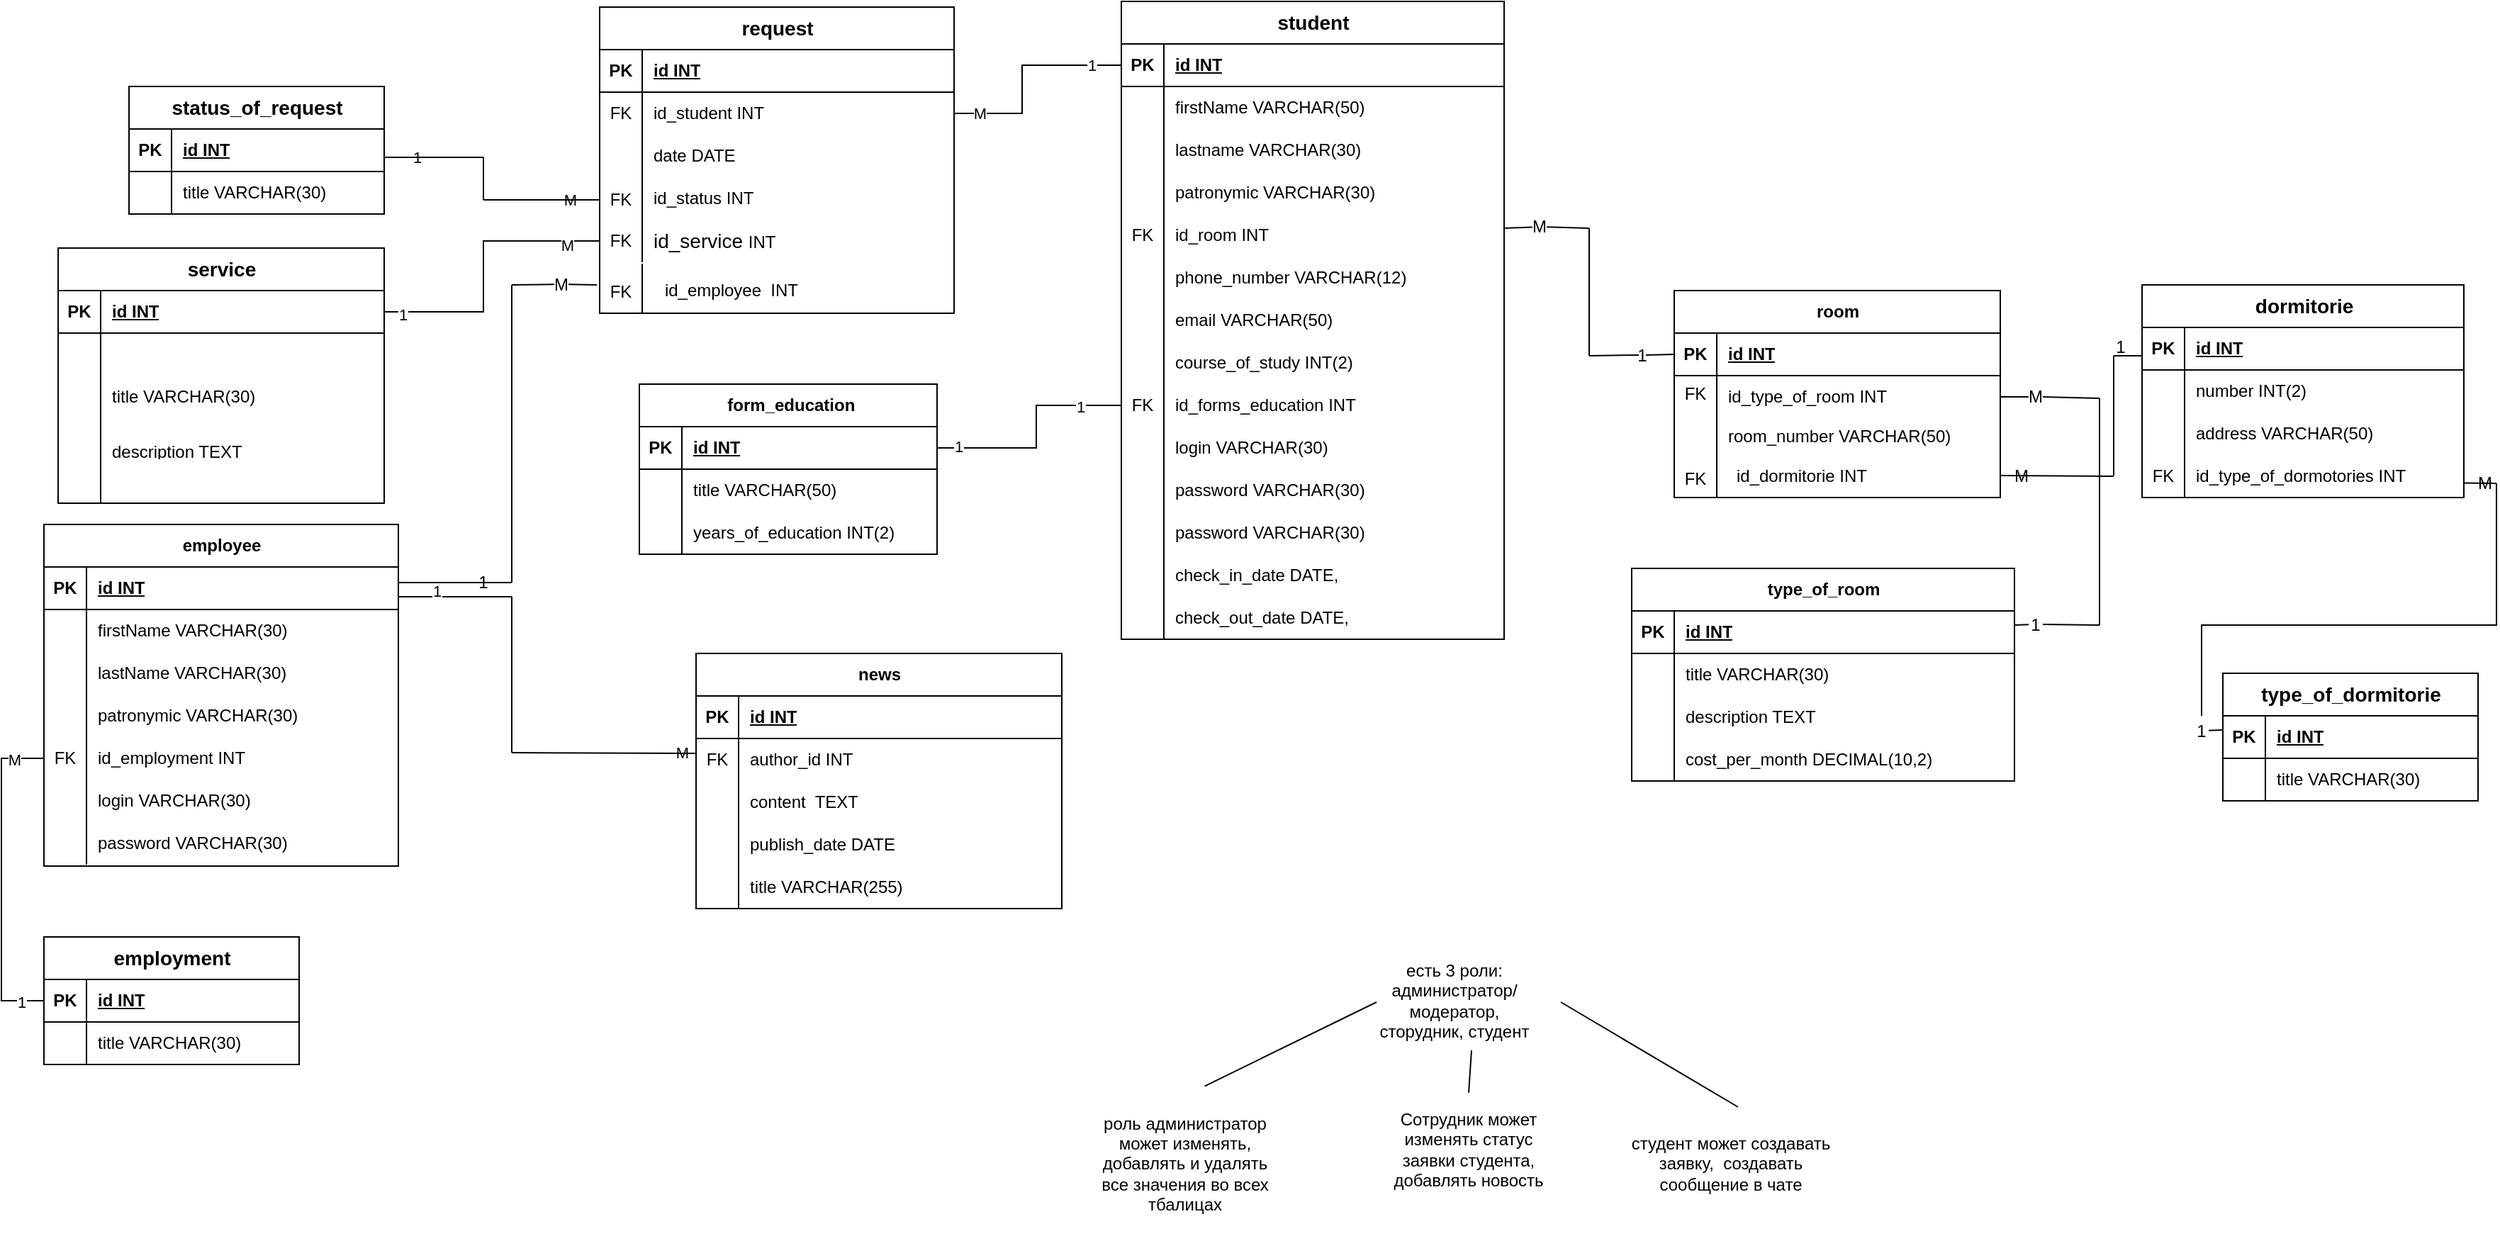 <mxfile version="21.1.2" type="device">
  <diagram name="Страница 1" id="Sbrz1S6o_yf-UW7Sa0x6">
    <mxGraphModel dx="4441" dy="560" grid="1" gridSize="10" guides="1" tooltips="1" connect="1" arrows="1" fold="1" page="1" pageScale="1" pageWidth="1654" pageHeight="1169" math="0" shadow="0">
      <root>
        <mxCell id="0" />
        <mxCell id="1" parent="0" />
        <mxCell id="wbYHn1VK7xFjra4TpRxV-48" value="&lt;b style=&quot;border-color: var(--border-color); font-size: 14px;&quot;&gt;request&lt;/b&gt;" style="shape=table;startSize=30;container=1;collapsible=1;childLayout=tableLayout;fixedRows=1;rowLines=0;fontStyle=1;align=center;resizeLast=1;html=1;" parent="1" vertex="1">
          <mxGeometry x="-2848" y="154" width="250" height="216" as="geometry">
            <mxRectangle x="-1458" y="194" width="90" height="30" as="alternateBounds" />
          </mxGeometry>
        </mxCell>
        <mxCell id="wbYHn1VK7xFjra4TpRxV-49" value="" style="shape=tableRow;horizontal=0;startSize=0;swimlaneHead=0;swimlaneBody=0;fillColor=none;collapsible=0;dropTarget=0;points=[[0,0.5],[1,0.5]];portConstraint=eastwest;top=0;left=0;right=0;bottom=1;" parent="wbYHn1VK7xFjra4TpRxV-48" vertex="1">
          <mxGeometry y="30" width="250" height="30" as="geometry" />
        </mxCell>
        <mxCell id="wbYHn1VK7xFjra4TpRxV-50" value="PK" style="shape=partialRectangle;connectable=0;fillColor=none;top=0;left=0;bottom=0;right=0;fontStyle=1;overflow=hidden;whiteSpace=wrap;html=1;" parent="wbYHn1VK7xFjra4TpRxV-49" vertex="1">
          <mxGeometry width="30" height="30" as="geometry">
            <mxRectangle width="30" height="30" as="alternateBounds" />
          </mxGeometry>
        </mxCell>
        <mxCell id="wbYHn1VK7xFjra4TpRxV-51" value="id INT" style="shape=partialRectangle;connectable=0;fillColor=none;top=0;left=0;bottom=0;right=0;align=left;spacingLeft=6;fontStyle=5;overflow=hidden;whiteSpace=wrap;html=1;" parent="wbYHn1VK7xFjra4TpRxV-49" vertex="1">
          <mxGeometry x="30" width="220" height="30" as="geometry">
            <mxRectangle width="220" height="30" as="alternateBounds" />
          </mxGeometry>
        </mxCell>
        <mxCell id="wbYHn1VK7xFjra4TpRxV-52" value="" style="shape=tableRow;horizontal=0;startSize=0;swimlaneHead=0;swimlaneBody=0;fillColor=none;collapsible=0;dropTarget=0;points=[[0,0.5],[1,0.5]];portConstraint=eastwest;top=0;left=0;right=0;bottom=0;" parent="wbYHn1VK7xFjra4TpRxV-48" vertex="1">
          <mxGeometry y="60" width="250" height="30" as="geometry" />
        </mxCell>
        <mxCell id="wbYHn1VK7xFjra4TpRxV-53" value="FK" style="shape=partialRectangle;connectable=0;fillColor=none;top=0;left=0;bottom=0;right=0;editable=1;overflow=hidden;whiteSpace=wrap;html=1;" parent="wbYHn1VK7xFjra4TpRxV-52" vertex="1">
          <mxGeometry width="30" height="30" as="geometry">
            <mxRectangle width="30" height="30" as="alternateBounds" />
          </mxGeometry>
        </mxCell>
        <mxCell id="wbYHn1VK7xFjra4TpRxV-54" value="id_student INT&amp;nbsp;" style="shape=partialRectangle;connectable=0;fillColor=none;top=0;left=0;bottom=0;right=0;align=left;spacingLeft=6;overflow=hidden;whiteSpace=wrap;html=1;" parent="wbYHn1VK7xFjra4TpRxV-52" vertex="1">
          <mxGeometry x="30" width="220" height="30" as="geometry">
            <mxRectangle width="220" height="30" as="alternateBounds" />
          </mxGeometry>
        </mxCell>
        <mxCell id="wbYHn1VK7xFjra4TpRxV-55" value="" style="shape=tableRow;horizontal=0;startSize=0;swimlaneHead=0;swimlaneBody=0;fillColor=none;collapsible=0;dropTarget=0;points=[[0,0.5],[1,0.5]];portConstraint=eastwest;top=0;left=0;right=0;bottom=0;" parent="wbYHn1VK7xFjra4TpRxV-48" vertex="1">
          <mxGeometry y="90" width="250" height="30" as="geometry" />
        </mxCell>
        <mxCell id="wbYHn1VK7xFjra4TpRxV-56" value="" style="shape=partialRectangle;connectable=0;fillColor=none;top=0;left=0;bottom=0;right=0;editable=1;overflow=hidden;whiteSpace=wrap;html=1;" parent="wbYHn1VK7xFjra4TpRxV-55" vertex="1">
          <mxGeometry width="30" height="30" as="geometry">
            <mxRectangle width="30" height="30" as="alternateBounds" />
          </mxGeometry>
        </mxCell>
        <mxCell id="wbYHn1VK7xFjra4TpRxV-57" value="date DATE" style="shape=partialRectangle;connectable=0;fillColor=none;top=0;left=0;bottom=0;right=0;align=left;spacingLeft=6;overflow=hidden;whiteSpace=wrap;html=1;" parent="wbYHn1VK7xFjra4TpRxV-55" vertex="1">
          <mxGeometry x="30" width="220" height="30" as="geometry">
            <mxRectangle width="220" height="30" as="alternateBounds" />
          </mxGeometry>
        </mxCell>
        <mxCell id="wbYHn1VK7xFjra4TpRxV-58" value="" style="shape=tableRow;horizontal=0;startSize=0;swimlaneHead=0;swimlaneBody=0;fillColor=none;collapsible=0;dropTarget=0;points=[[0,0.5],[1,0.5]];portConstraint=eastwest;top=0;left=0;right=0;bottom=0;" parent="wbYHn1VK7xFjra4TpRxV-48" vertex="1">
          <mxGeometry y="120" width="250" height="30" as="geometry" />
        </mxCell>
        <mxCell id="wbYHn1VK7xFjra4TpRxV-59" value="" style="shape=partialRectangle;connectable=0;fillColor=none;top=0;left=0;bottom=0;right=0;editable=1;overflow=hidden;whiteSpace=wrap;html=1;" parent="wbYHn1VK7xFjra4TpRxV-58" vertex="1">
          <mxGeometry width="30" height="30" as="geometry">
            <mxRectangle width="30" height="30" as="alternateBounds" />
          </mxGeometry>
        </mxCell>
        <mxCell id="wbYHn1VK7xFjra4TpRxV-60" value="&lt;span style=&quot;border-color: var(--border-color); text-align: center;&quot;&gt;id_status INT&lt;/span&gt;" style="shape=partialRectangle;connectable=0;fillColor=none;top=0;left=0;bottom=0;right=0;align=left;spacingLeft=6;overflow=hidden;whiteSpace=wrap;html=1;" parent="wbYHn1VK7xFjra4TpRxV-58" vertex="1">
          <mxGeometry x="30" width="220" height="30" as="geometry">
            <mxRectangle width="220" height="30" as="alternateBounds" />
          </mxGeometry>
        </mxCell>
        <mxCell id="wbYHn1VK7xFjra4TpRxV-95" style="shape=tableRow;horizontal=0;startSize=0;swimlaneHead=0;swimlaneBody=0;fillColor=none;collapsible=0;dropTarget=0;points=[[0,0.5],[1,0.5]];portConstraint=eastwest;top=0;left=0;right=0;bottom=0;" parent="wbYHn1VK7xFjra4TpRxV-48" vertex="1">
          <mxGeometry y="150" width="250" height="30" as="geometry" />
        </mxCell>
        <mxCell id="wbYHn1VK7xFjra4TpRxV-96" value="FK" style="shape=partialRectangle;connectable=0;fillColor=none;top=0;left=0;bottom=0;right=0;editable=1;overflow=hidden;whiteSpace=wrap;html=1;" parent="wbYHn1VK7xFjra4TpRxV-95" vertex="1">
          <mxGeometry width="30" height="30" as="geometry">
            <mxRectangle width="30" height="30" as="alternateBounds" />
          </mxGeometry>
        </mxCell>
        <mxCell id="wbYHn1VK7xFjra4TpRxV-97" value="&lt;span style=&quot;border-color: var(--border-color); text-align: center; font-size: 14px;&quot;&gt;id_service&amp;nbsp;&lt;/span&gt;INT" style="shape=partialRectangle;connectable=0;fillColor=none;top=0;left=0;bottom=0;right=0;align=left;spacingLeft=6;overflow=hidden;whiteSpace=wrap;html=1;" parent="wbYHn1VK7xFjra4TpRxV-95" vertex="1">
          <mxGeometry x="30" width="220" height="30" as="geometry">
            <mxRectangle width="220" height="30" as="alternateBounds" />
          </mxGeometry>
        </mxCell>
        <mxCell id="wbYHn1VK7xFjra4TpRxV-64" value="&lt;b style=&quot;border-color: var(--border-color); font-size: 14px;&quot;&gt;service&lt;/b&gt;" style="shape=table;startSize=30;container=1;collapsible=1;childLayout=tableLayout;fixedRows=1;rowLines=0;fontStyle=1;align=center;resizeLast=1;html=1;" parent="1" vertex="1">
          <mxGeometry x="-3230" y="324" width="230" height="180" as="geometry" />
        </mxCell>
        <mxCell id="wbYHn1VK7xFjra4TpRxV-65" value="" style="shape=tableRow;horizontal=0;startSize=0;swimlaneHead=0;swimlaneBody=0;fillColor=none;collapsible=0;dropTarget=0;points=[[0,0.5],[1,0.5]];portConstraint=eastwest;top=0;left=0;right=0;bottom=1;" parent="wbYHn1VK7xFjra4TpRxV-64" vertex="1">
          <mxGeometry y="30" width="230" height="30" as="geometry" />
        </mxCell>
        <mxCell id="wbYHn1VK7xFjra4TpRxV-66" value="PK" style="shape=partialRectangle;connectable=0;fillColor=none;top=0;left=0;bottom=0;right=0;fontStyle=1;overflow=hidden;whiteSpace=wrap;html=1;" parent="wbYHn1VK7xFjra4TpRxV-65" vertex="1">
          <mxGeometry width="30" height="30" as="geometry">
            <mxRectangle width="30" height="30" as="alternateBounds" />
          </mxGeometry>
        </mxCell>
        <mxCell id="wbYHn1VK7xFjra4TpRxV-67" value="id INT" style="shape=partialRectangle;connectable=0;fillColor=none;top=0;left=0;bottom=0;right=0;align=left;spacingLeft=6;fontStyle=5;overflow=hidden;whiteSpace=wrap;html=1;" parent="wbYHn1VK7xFjra4TpRxV-65" vertex="1">
          <mxGeometry x="30" width="200" height="30" as="geometry">
            <mxRectangle width="200" height="30" as="alternateBounds" />
          </mxGeometry>
        </mxCell>
        <mxCell id="wbYHn1VK7xFjra4TpRxV-68" value="" style="shape=tableRow;horizontal=0;startSize=0;swimlaneHead=0;swimlaneBody=0;fillColor=none;collapsible=0;dropTarget=0;points=[[0,0.5],[1,0.5]];portConstraint=eastwest;top=0;left=0;right=0;bottom=0;" parent="wbYHn1VK7xFjra4TpRxV-64" vertex="1">
          <mxGeometry y="60" width="230" height="30" as="geometry" />
        </mxCell>
        <mxCell id="wbYHn1VK7xFjra4TpRxV-69" value="" style="shape=partialRectangle;connectable=0;fillColor=none;top=0;left=0;bottom=0;right=0;editable=1;overflow=hidden;whiteSpace=wrap;html=1;" parent="wbYHn1VK7xFjra4TpRxV-68" vertex="1">
          <mxGeometry width="30" height="30" as="geometry">
            <mxRectangle width="30" height="30" as="alternateBounds" />
          </mxGeometry>
        </mxCell>
        <mxCell id="wbYHn1VK7xFjra4TpRxV-70" value="" style="shape=partialRectangle;connectable=0;fillColor=none;top=0;left=0;bottom=0;right=0;align=left;spacingLeft=6;overflow=hidden;whiteSpace=wrap;html=1;" parent="wbYHn1VK7xFjra4TpRxV-68" vertex="1">
          <mxGeometry x="30" width="200" height="30" as="geometry">
            <mxRectangle width="200" height="30" as="alternateBounds" />
          </mxGeometry>
        </mxCell>
        <mxCell id="h20ETBpenKTShuIACAdk-52" style="shape=tableRow;horizontal=0;startSize=0;swimlaneHead=0;swimlaneBody=0;fillColor=none;collapsible=0;dropTarget=0;points=[[0,0.5],[1,0.5]];portConstraint=eastwest;top=0;left=0;right=0;bottom=0;" parent="wbYHn1VK7xFjra4TpRxV-64" vertex="1">
          <mxGeometry y="90" width="230" height="30" as="geometry" />
        </mxCell>
        <mxCell id="h20ETBpenKTShuIACAdk-53" style="shape=partialRectangle;connectable=0;fillColor=none;top=0;left=0;bottom=0;right=0;editable=1;overflow=hidden;whiteSpace=wrap;html=1;" parent="h20ETBpenKTShuIACAdk-52" vertex="1">
          <mxGeometry width="30" height="30" as="geometry">
            <mxRectangle width="30" height="30" as="alternateBounds" />
          </mxGeometry>
        </mxCell>
        <mxCell id="h20ETBpenKTShuIACAdk-54" value="&lt;div&gt;title VARCHAR(30)&lt;br&gt;&lt;/div&gt;" style="shape=partialRectangle;connectable=0;fillColor=none;top=0;left=0;bottom=0;right=0;align=left;spacingLeft=6;overflow=hidden;whiteSpace=wrap;html=1;" parent="h20ETBpenKTShuIACAdk-52" vertex="1">
          <mxGeometry x="30" width="200" height="30" as="geometry">
            <mxRectangle width="200" height="30" as="alternateBounds" />
          </mxGeometry>
        </mxCell>
        <mxCell id="h20ETBpenKTShuIACAdk-55" style="shape=tableRow;horizontal=0;startSize=0;swimlaneHead=0;swimlaneBody=0;fillColor=none;collapsible=0;dropTarget=0;points=[[0,0.5],[1,0.5]];portConstraint=eastwest;top=0;left=0;right=0;bottom=0;" parent="wbYHn1VK7xFjra4TpRxV-64" vertex="1">
          <mxGeometry y="120" width="230" height="30" as="geometry" />
        </mxCell>
        <mxCell id="h20ETBpenKTShuIACAdk-56" style="shape=partialRectangle;connectable=0;fillColor=none;top=0;left=0;bottom=0;right=0;editable=1;overflow=hidden;whiteSpace=wrap;html=1;" parent="h20ETBpenKTShuIACAdk-55" vertex="1">
          <mxGeometry width="30" height="30" as="geometry">
            <mxRectangle width="30" height="30" as="alternateBounds" />
          </mxGeometry>
        </mxCell>
        <mxCell id="h20ETBpenKTShuIACAdk-57" value="&lt;br&gt;&lt;div style=&quot;border-color: var(--border-color);&quot;&gt;description TEXT&lt;/div&gt;&lt;div style=&quot;border-color: var(--border-color);&quot;&gt;&lt;br style=&quot;border-color: var(--border-color);&quot;&gt;&lt;/div&gt;" style="shape=partialRectangle;connectable=0;fillColor=none;top=0;left=0;bottom=0;right=0;align=left;spacingLeft=6;overflow=hidden;whiteSpace=wrap;html=1;" parent="h20ETBpenKTShuIACAdk-55" vertex="1">
          <mxGeometry x="30" width="200" height="30" as="geometry">
            <mxRectangle width="200" height="30" as="alternateBounds" />
          </mxGeometry>
        </mxCell>
        <mxCell id="wbYHn1VK7xFjra4TpRxV-71" value="" style="shape=tableRow;horizontal=0;startSize=0;swimlaneHead=0;swimlaneBody=0;fillColor=none;collapsible=0;dropTarget=0;points=[[0,0.5],[1,0.5]];portConstraint=eastwest;top=0;left=0;right=0;bottom=0;" parent="wbYHn1VK7xFjra4TpRxV-64" vertex="1">
          <mxGeometry y="150" width="230" height="30" as="geometry" />
        </mxCell>
        <mxCell id="wbYHn1VK7xFjra4TpRxV-72" value="" style="shape=partialRectangle;connectable=0;fillColor=none;top=0;left=0;bottom=0;right=0;editable=1;overflow=hidden;whiteSpace=wrap;html=1;" parent="wbYHn1VK7xFjra4TpRxV-71" vertex="1">
          <mxGeometry width="30" height="30" as="geometry">
            <mxRectangle width="30" height="30" as="alternateBounds" />
          </mxGeometry>
        </mxCell>
        <mxCell id="wbYHn1VK7xFjra4TpRxV-73" value="" style="shape=partialRectangle;connectable=0;fillColor=none;top=0;left=0;bottom=0;right=0;align=left;spacingLeft=6;overflow=hidden;whiteSpace=wrap;html=1;" parent="wbYHn1VK7xFjra4TpRxV-71" vertex="1">
          <mxGeometry x="30" width="200" height="30" as="geometry">
            <mxRectangle width="200" height="30" as="alternateBounds" />
          </mxGeometry>
        </mxCell>
        <mxCell id="wbYHn1VK7xFjra4TpRxV-98" value="" style="endArrow=none;html=1;rounded=0;exitX=1;exitY=0.5;exitDx=0;exitDy=0;entryX=0;entryY=0.5;entryDx=0;entryDy=0;" parent="1" source="wbYHn1VK7xFjra4TpRxV-65" target="wbYHn1VK7xFjra4TpRxV-95" edge="1">
          <mxGeometry relative="1" as="geometry">
            <mxPoint x="-2880" y="444" as="sourcePoint" />
            <mxPoint x="-2720" y="444" as="targetPoint" />
            <Array as="points">
              <mxPoint x="-2930" y="369" />
              <mxPoint x="-2930" y="319" />
            </Array>
          </mxGeometry>
        </mxCell>
        <mxCell id="wbYHn1VK7xFjra4TpRxV-100" value="1" style="edgeLabel;html=1;align=center;verticalAlign=middle;resizable=0;points=[];" parent="wbYHn1VK7xFjra4TpRxV-98" vertex="1" connectable="0">
          <mxGeometry x="-0.871" y="-2" relative="1" as="geometry">
            <mxPoint as="offset" />
          </mxGeometry>
        </mxCell>
        <mxCell id="wbYHn1VK7xFjra4TpRxV-101" value="M" style="edgeLabel;html=1;align=center;verticalAlign=middle;resizable=0;points=[];" parent="wbYHn1VK7xFjra4TpRxV-98" vertex="1" connectable="0">
          <mxGeometry x="0.774" y="-3" relative="1" as="geometry">
            <mxPoint as="offset" />
          </mxGeometry>
        </mxCell>
        <mxCell id="7wBGHGDMTLEawep4TFia-82" value="M" style="edgeLabel;html=1;align=center;verticalAlign=middle;resizable=0;points=[];" parent="wbYHn1VK7xFjra4TpRxV-98" vertex="1" connectable="0">
          <mxGeometry x="0.774" y="-3" relative="1" as="geometry">
            <mxPoint x="2" y="-32" as="offset" />
          </mxGeometry>
        </mxCell>
        <mxCell id="7wBGHGDMTLEawep4TFia-83" value="1" style="edgeLabel;html=1;align=center;verticalAlign=middle;resizable=0;points=[];" parent="wbYHn1VK7xFjra4TpRxV-98" vertex="1" connectable="0">
          <mxGeometry x="-0.871" y="-2" relative="1" as="geometry">
            <mxPoint x="10" y="-111" as="offset" />
          </mxGeometry>
        </mxCell>
        <mxCell id="wbYHn1VK7xFjra4TpRxV-102" value="&lt;b style=&quot;border-color: var(--border-color);&quot;&gt;&lt;font style=&quot;border-color: var(--border-color); font-size: 14px;&quot;&gt;dormitorie&lt;/font&gt;&lt;/b&gt;" style="shape=table;startSize=30;container=1;collapsible=1;childLayout=tableLayout;fixedRows=1;rowLines=0;fontStyle=1;align=center;resizeLast=1;html=1;" parent="1" vertex="1">
          <mxGeometry x="-1760" y="350" width="227" height="150" as="geometry" />
        </mxCell>
        <mxCell id="wbYHn1VK7xFjra4TpRxV-103" value="" style="shape=tableRow;horizontal=0;startSize=0;swimlaneHead=0;swimlaneBody=0;fillColor=none;collapsible=0;dropTarget=0;points=[[0,0.5],[1,0.5]];portConstraint=eastwest;top=0;left=0;right=0;bottom=1;" parent="wbYHn1VK7xFjra4TpRxV-102" vertex="1">
          <mxGeometry y="30" width="227" height="30" as="geometry" />
        </mxCell>
        <mxCell id="wbYHn1VK7xFjra4TpRxV-104" value="PK" style="shape=partialRectangle;connectable=0;fillColor=none;top=0;left=0;bottom=0;right=0;fontStyle=1;overflow=hidden;whiteSpace=wrap;html=1;" parent="wbYHn1VK7xFjra4TpRxV-103" vertex="1">
          <mxGeometry width="30" height="30" as="geometry">
            <mxRectangle width="30" height="30" as="alternateBounds" />
          </mxGeometry>
        </mxCell>
        <mxCell id="wbYHn1VK7xFjra4TpRxV-105" value="id INT" style="shape=partialRectangle;connectable=0;fillColor=none;top=0;left=0;bottom=0;right=0;align=left;spacingLeft=6;fontStyle=5;overflow=hidden;whiteSpace=wrap;html=1;" parent="wbYHn1VK7xFjra4TpRxV-103" vertex="1">
          <mxGeometry x="30" width="197" height="30" as="geometry">
            <mxRectangle width="197" height="30" as="alternateBounds" />
          </mxGeometry>
        </mxCell>
        <mxCell id="wbYHn1VK7xFjra4TpRxV-106" value="" style="shape=tableRow;horizontal=0;startSize=0;swimlaneHead=0;swimlaneBody=0;fillColor=none;collapsible=0;dropTarget=0;points=[[0,0.5],[1,0.5]];portConstraint=eastwest;top=0;left=0;right=0;bottom=0;" parent="wbYHn1VK7xFjra4TpRxV-102" vertex="1">
          <mxGeometry y="60" width="227" height="30" as="geometry" />
        </mxCell>
        <mxCell id="wbYHn1VK7xFjra4TpRxV-107" value="" style="shape=partialRectangle;connectable=0;fillColor=none;top=0;left=0;bottom=0;right=0;editable=1;overflow=hidden;whiteSpace=wrap;html=1;" parent="wbYHn1VK7xFjra4TpRxV-106" vertex="1">
          <mxGeometry width="30" height="30" as="geometry">
            <mxRectangle width="30" height="30" as="alternateBounds" />
          </mxGeometry>
        </mxCell>
        <mxCell id="wbYHn1VK7xFjra4TpRxV-108" value="number INT(2)" style="shape=partialRectangle;connectable=0;fillColor=none;top=0;left=0;bottom=0;right=0;align=left;spacingLeft=6;overflow=hidden;whiteSpace=wrap;html=1;" parent="wbYHn1VK7xFjra4TpRxV-106" vertex="1">
          <mxGeometry x="30" width="197" height="30" as="geometry">
            <mxRectangle width="197" height="30" as="alternateBounds" />
          </mxGeometry>
        </mxCell>
        <mxCell id="wbYHn1VK7xFjra4TpRxV-109" value="" style="shape=tableRow;horizontal=0;startSize=0;swimlaneHead=0;swimlaneBody=0;fillColor=none;collapsible=0;dropTarget=0;points=[[0,0.5],[1,0.5]];portConstraint=eastwest;top=0;left=0;right=0;bottom=0;" parent="wbYHn1VK7xFjra4TpRxV-102" vertex="1">
          <mxGeometry y="90" width="227" height="30" as="geometry" />
        </mxCell>
        <mxCell id="wbYHn1VK7xFjra4TpRxV-110" value="" style="shape=partialRectangle;connectable=0;fillColor=none;top=0;left=0;bottom=0;right=0;editable=1;overflow=hidden;whiteSpace=wrap;html=1;" parent="wbYHn1VK7xFjra4TpRxV-109" vertex="1">
          <mxGeometry width="30" height="30" as="geometry">
            <mxRectangle width="30" height="30" as="alternateBounds" />
          </mxGeometry>
        </mxCell>
        <mxCell id="wbYHn1VK7xFjra4TpRxV-111" value="address VARCHAR(50)" style="shape=partialRectangle;connectable=0;fillColor=none;top=0;left=0;bottom=0;right=0;align=left;spacingLeft=6;overflow=hidden;whiteSpace=wrap;html=1;" parent="wbYHn1VK7xFjra4TpRxV-109" vertex="1">
          <mxGeometry x="30" width="197" height="30" as="geometry">
            <mxRectangle width="197" height="30" as="alternateBounds" />
          </mxGeometry>
        </mxCell>
        <mxCell id="wbYHn1VK7xFjra4TpRxV-156" style="shape=tableRow;horizontal=0;startSize=0;swimlaneHead=0;swimlaneBody=0;fillColor=none;collapsible=0;dropTarget=0;points=[[0,0.5],[1,0.5]];portConstraint=eastwest;top=0;left=0;right=0;bottom=0;" parent="wbYHn1VK7xFjra4TpRxV-102" vertex="1">
          <mxGeometry y="120" width="227" height="30" as="geometry" />
        </mxCell>
        <mxCell id="wbYHn1VK7xFjra4TpRxV-157" value="FK" style="shape=partialRectangle;connectable=0;fillColor=none;top=0;left=0;bottom=0;right=0;editable=1;overflow=hidden;whiteSpace=wrap;html=1;" parent="wbYHn1VK7xFjra4TpRxV-156" vertex="1">
          <mxGeometry width="30" height="30" as="geometry">
            <mxRectangle width="30" height="30" as="alternateBounds" />
          </mxGeometry>
        </mxCell>
        <mxCell id="wbYHn1VK7xFjra4TpRxV-158" value="&lt;div style=&quot;text-align: center;&quot;&gt;&lt;span style=&quot;background-color: initial;&quot;&gt;id_type_of_dormotories INT&lt;/span&gt;&lt;/div&gt;" style="shape=partialRectangle;connectable=0;fillColor=none;top=0;left=0;bottom=0;right=0;align=left;spacingLeft=6;overflow=hidden;whiteSpace=wrap;html=1;" parent="wbYHn1VK7xFjra4TpRxV-156" vertex="1">
          <mxGeometry x="30" width="197" height="30" as="geometry">
            <mxRectangle width="197" height="30" as="alternateBounds" />
          </mxGeometry>
        </mxCell>
        <mxCell id="wbYHn1VK7xFjra4TpRxV-115" value="&lt;b style=&quot;border-color: var(--border-color); font-size: 14px;&quot;&gt;student&lt;/b&gt;" style="shape=table;startSize=30;container=1;collapsible=1;childLayout=tableLayout;fixedRows=1;rowLines=0;fontStyle=1;align=center;resizeLast=1;html=1;" parent="1" vertex="1">
          <mxGeometry x="-2480" y="150" width="270" height="450" as="geometry" />
        </mxCell>
        <mxCell id="wbYHn1VK7xFjra4TpRxV-116" value="" style="shape=tableRow;horizontal=0;startSize=0;swimlaneHead=0;swimlaneBody=0;fillColor=none;collapsible=0;dropTarget=0;points=[[0,0.5],[1,0.5]];portConstraint=eastwest;top=0;left=0;right=0;bottom=1;" parent="wbYHn1VK7xFjra4TpRxV-115" vertex="1">
          <mxGeometry y="30" width="270" height="30" as="geometry" />
        </mxCell>
        <mxCell id="wbYHn1VK7xFjra4TpRxV-117" value="PK" style="shape=partialRectangle;connectable=0;fillColor=none;top=0;left=0;bottom=0;right=0;fontStyle=1;overflow=hidden;whiteSpace=wrap;html=1;" parent="wbYHn1VK7xFjra4TpRxV-116" vertex="1">
          <mxGeometry width="30" height="30" as="geometry">
            <mxRectangle width="30" height="30" as="alternateBounds" />
          </mxGeometry>
        </mxCell>
        <mxCell id="wbYHn1VK7xFjra4TpRxV-118" value="id INT" style="shape=partialRectangle;connectable=0;fillColor=none;top=0;left=0;bottom=0;right=0;align=left;spacingLeft=6;fontStyle=5;overflow=hidden;whiteSpace=wrap;html=1;" parent="wbYHn1VK7xFjra4TpRxV-116" vertex="1">
          <mxGeometry x="30" width="240" height="30" as="geometry">
            <mxRectangle width="240" height="30" as="alternateBounds" />
          </mxGeometry>
        </mxCell>
        <mxCell id="wbYHn1VK7xFjra4TpRxV-119" value="" style="shape=tableRow;horizontal=0;startSize=0;swimlaneHead=0;swimlaneBody=0;fillColor=none;collapsible=0;dropTarget=0;points=[[0,0.5],[1,0.5]];portConstraint=eastwest;top=0;left=0;right=0;bottom=0;" parent="wbYHn1VK7xFjra4TpRxV-115" vertex="1">
          <mxGeometry y="60" width="270" height="30" as="geometry" />
        </mxCell>
        <mxCell id="wbYHn1VK7xFjra4TpRxV-120" value="" style="shape=partialRectangle;connectable=0;fillColor=none;top=0;left=0;bottom=0;right=0;editable=1;overflow=hidden;whiteSpace=wrap;html=1;" parent="wbYHn1VK7xFjra4TpRxV-119" vertex="1">
          <mxGeometry width="30" height="30" as="geometry">
            <mxRectangle width="30" height="30" as="alternateBounds" />
          </mxGeometry>
        </mxCell>
        <mxCell id="wbYHn1VK7xFjra4TpRxV-121" value="firstName VARCHAR(50)" style="shape=partialRectangle;connectable=0;fillColor=none;top=0;left=0;bottom=0;right=0;align=left;spacingLeft=6;overflow=hidden;whiteSpace=wrap;html=1;" parent="wbYHn1VK7xFjra4TpRxV-119" vertex="1">
          <mxGeometry x="30" width="240" height="30" as="geometry">
            <mxRectangle width="240" height="30" as="alternateBounds" />
          </mxGeometry>
        </mxCell>
        <mxCell id="wbYHn1VK7xFjra4TpRxV-122" value="" style="shape=tableRow;horizontal=0;startSize=0;swimlaneHead=0;swimlaneBody=0;fillColor=none;collapsible=0;dropTarget=0;points=[[0,0.5],[1,0.5]];portConstraint=eastwest;top=0;left=0;right=0;bottom=0;" parent="wbYHn1VK7xFjra4TpRxV-115" vertex="1">
          <mxGeometry y="90" width="270" height="30" as="geometry" />
        </mxCell>
        <mxCell id="wbYHn1VK7xFjra4TpRxV-123" value="" style="shape=partialRectangle;connectable=0;fillColor=none;top=0;left=0;bottom=0;right=0;editable=1;overflow=hidden;whiteSpace=wrap;html=1;" parent="wbYHn1VK7xFjra4TpRxV-122" vertex="1">
          <mxGeometry width="30" height="30" as="geometry">
            <mxRectangle width="30" height="30" as="alternateBounds" />
          </mxGeometry>
        </mxCell>
        <mxCell id="wbYHn1VK7xFjra4TpRxV-124" value="lastname VARCHAR(30)" style="shape=partialRectangle;connectable=0;fillColor=none;top=0;left=0;bottom=0;right=0;align=left;spacingLeft=6;overflow=hidden;whiteSpace=wrap;html=1;" parent="wbYHn1VK7xFjra4TpRxV-122" vertex="1">
          <mxGeometry x="30" width="240" height="30" as="geometry">
            <mxRectangle width="240" height="30" as="alternateBounds" />
          </mxGeometry>
        </mxCell>
        <mxCell id="wbYHn1VK7xFjra4TpRxV-125" value="" style="shape=tableRow;horizontal=0;startSize=0;swimlaneHead=0;swimlaneBody=0;fillColor=none;collapsible=0;dropTarget=0;points=[[0,0.5],[1,0.5]];portConstraint=eastwest;top=0;left=0;right=0;bottom=0;" parent="wbYHn1VK7xFjra4TpRxV-115" vertex="1">
          <mxGeometry y="120" width="270" height="30" as="geometry" />
        </mxCell>
        <mxCell id="wbYHn1VK7xFjra4TpRxV-126" value="" style="shape=partialRectangle;connectable=0;fillColor=none;top=0;left=0;bottom=0;right=0;editable=1;overflow=hidden;whiteSpace=wrap;html=1;" parent="wbYHn1VK7xFjra4TpRxV-125" vertex="1">
          <mxGeometry width="30" height="30" as="geometry">
            <mxRectangle width="30" height="30" as="alternateBounds" />
          </mxGeometry>
        </mxCell>
        <mxCell id="wbYHn1VK7xFjra4TpRxV-127" value="patronymic VARCHAR(30)" style="shape=partialRectangle;connectable=0;fillColor=none;top=0;left=0;bottom=0;right=0;align=left;spacingLeft=6;overflow=hidden;whiteSpace=wrap;html=1;" parent="wbYHn1VK7xFjra4TpRxV-125" vertex="1">
          <mxGeometry x="30" width="240" height="30" as="geometry">
            <mxRectangle width="240" height="30" as="alternateBounds" />
          </mxGeometry>
        </mxCell>
        <mxCell id="wbYHn1VK7xFjra4TpRxV-128" style="shape=tableRow;horizontal=0;startSize=0;swimlaneHead=0;swimlaneBody=0;fillColor=none;collapsible=0;dropTarget=0;points=[[0,0.5],[1,0.5]];portConstraint=eastwest;top=0;left=0;right=0;bottom=0;" parent="wbYHn1VK7xFjra4TpRxV-115" vertex="1">
          <mxGeometry y="150" width="270" height="30" as="geometry" />
        </mxCell>
        <mxCell id="wbYHn1VK7xFjra4TpRxV-129" value="FK" style="shape=partialRectangle;connectable=0;fillColor=none;top=0;left=0;bottom=0;right=0;editable=1;overflow=hidden;whiteSpace=wrap;html=1;" parent="wbYHn1VK7xFjra4TpRxV-128" vertex="1">
          <mxGeometry width="30" height="30" as="geometry">
            <mxRectangle width="30" height="30" as="alternateBounds" />
          </mxGeometry>
        </mxCell>
        <mxCell id="wbYHn1VK7xFjra4TpRxV-130" value="id_room INT&amp;nbsp;" style="shape=partialRectangle;connectable=0;fillColor=none;top=0;left=0;bottom=0;right=0;align=left;spacingLeft=6;overflow=hidden;whiteSpace=wrap;html=1;" parent="wbYHn1VK7xFjra4TpRxV-128" vertex="1">
          <mxGeometry x="30" width="240" height="30" as="geometry">
            <mxRectangle width="240" height="30" as="alternateBounds" />
          </mxGeometry>
        </mxCell>
        <mxCell id="wbYHn1VK7xFjra4TpRxV-134" style="shape=tableRow;horizontal=0;startSize=0;swimlaneHead=0;swimlaneBody=0;fillColor=none;collapsible=0;dropTarget=0;points=[[0,0.5],[1,0.5]];portConstraint=eastwest;top=0;left=0;right=0;bottom=0;" parent="wbYHn1VK7xFjra4TpRxV-115" vertex="1">
          <mxGeometry y="180" width="270" height="30" as="geometry" />
        </mxCell>
        <mxCell id="wbYHn1VK7xFjra4TpRxV-135" style="shape=partialRectangle;connectable=0;fillColor=none;top=0;left=0;bottom=0;right=0;editable=1;overflow=hidden;whiteSpace=wrap;html=1;" parent="wbYHn1VK7xFjra4TpRxV-134" vertex="1">
          <mxGeometry width="30" height="30" as="geometry">
            <mxRectangle width="30" height="30" as="alternateBounds" />
          </mxGeometry>
        </mxCell>
        <mxCell id="wbYHn1VK7xFjra4TpRxV-136" value="phone_number VARCHAR(12)" style="shape=partialRectangle;connectable=0;fillColor=none;top=0;left=0;bottom=0;right=0;align=left;spacingLeft=6;overflow=hidden;whiteSpace=wrap;html=1;" parent="wbYHn1VK7xFjra4TpRxV-134" vertex="1">
          <mxGeometry x="30" width="240" height="30" as="geometry">
            <mxRectangle width="240" height="30" as="alternateBounds" />
          </mxGeometry>
        </mxCell>
        <mxCell id="wbYHn1VK7xFjra4TpRxV-137" style="shape=tableRow;horizontal=0;startSize=0;swimlaneHead=0;swimlaneBody=0;fillColor=none;collapsible=0;dropTarget=0;points=[[0,0.5],[1,0.5]];portConstraint=eastwest;top=0;left=0;right=0;bottom=0;" parent="wbYHn1VK7xFjra4TpRxV-115" vertex="1">
          <mxGeometry y="210" width="270" height="30" as="geometry" />
        </mxCell>
        <mxCell id="wbYHn1VK7xFjra4TpRxV-138" style="shape=partialRectangle;connectable=0;fillColor=none;top=0;left=0;bottom=0;right=0;editable=1;overflow=hidden;whiteSpace=wrap;html=1;" parent="wbYHn1VK7xFjra4TpRxV-137" vertex="1">
          <mxGeometry width="30" height="30" as="geometry">
            <mxRectangle width="30" height="30" as="alternateBounds" />
          </mxGeometry>
        </mxCell>
        <mxCell id="wbYHn1VK7xFjra4TpRxV-139" value="email VARCHAR(50)" style="shape=partialRectangle;connectable=0;fillColor=none;top=0;left=0;bottom=0;right=0;align=left;spacingLeft=6;overflow=hidden;whiteSpace=wrap;html=1;" parent="wbYHn1VK7xFjra4TpRxV-137" vertex="1">
          <mxGeometry x="30" width="240" height="30" as="geometry">
            <mxRectangle width="240" height="30" as="alternateBounds" />
          </mxGeometry>
        </mxCell>
        <mxCell id="wbYHn1VK7xFjra4TpRxV-140" style="shape=tableRow;horizontal=0;startSize=0;swimlaneHead=0;swimlaneBody=0;fillColor=none;collapsible=0;dropTarget=0;points=[[0,0.5],[1,0.5]];portConstraint=eastwest;top=0;left=0;right=0;bottom=0;" parent="wbYHn1VK7xFjra4TpRxV-115" vertex="1">
          <mxGeometry y="240" width="270" height="30" as="geometry" />
        </mxCell>
        <mxCell id="wbYHn1VK7xFjra4TpRxV-141" style="shape=partialRectangle;connectable=0;fillColor=none;top=0;left=0;bottom=0;right=0;editable=1;overflow=hidden;whiteSpace=wrap;html=1;" parent="wbYHn1VK7xFjra4TpRxV-140" vertex="1">
          <mxGeometry width="30" height="30" as="geometry">
            <mxRectangle width="30" height="30" as="alternateBounds" />
          </mxGeometry>
        </mxCell>
        <mxCell id="wbYHn1VK7xFjra4TpRxV-142" value="course_of_study INT(2)" style="shape=partialRectangle;connectable=0;fillColor=none;top=0;left=0;bottom=0;right=0;align=left;spacingLeft=6;overflow=hidden;whiteSpace=wrap;html=1;" parent="wbYHn1VK7xFjra4TpRxV-140" vertex="1">
          <mxGeometry x="30" width="240" height="30" as="geometry">
            <mxRectangle width="240" height="30" as="alternateBounds" />
          </mxGeometry>
        </mxCell>
        <mxCell id="wbYHn1VK7xFjra4TpRxV-144" style="shape=tableRow;horizontal=0;startSize=0;swimlaneHead=0;swimlaneBody=0;fillColor=none;collapsible=0;dropTarget=0;points=[[0,0.5],[1,0.5]];portConstraint=eastwest;top=0;left=0;right=0;bottom=0;" parent="wbYHn1VK7xFjra4TpRxV-115" vertex="1">
          <mxGeometry y="270" width="270" height="30" as="geometry" />
        </mxCell>
        <mxCell id="wbYHn1VK7xFjra4TpRxV-145" value="FK" style="shape=partialRectangle;connectable=0;fillColor=none;top=0;left=0;bottom=0;right=0;editable=1;overflow=hidden;whiteSpace=wrap;html=1;" parent="wbYHn1VK7xFjra4TpRxV-144" vertex="1">
          <mxGeometry width="30" height="30" as="geometry">
            <mxRectangle width="30" height="30" as="alternateBounds" />
          </mxGeometry>
        </mxCell>
        <mxCell id="wbYHn1VK7xFjra4TpRxV-146" value="&lt;div style=&quot;text-align: left;&quot;&gt;id_forms_education&amp;nbsp;&lt;span style=&quot;text-align: center; background-color: initial;&quot;&gt;INT&amp;nbsp;&lt;/span&gt;&lt;/div&gt;" style="shape=partialRectangle;connectable=0;fillColor=none;top=0;left=0;bottom=0;right=0;align=left;spacingLeft=6;overflow=hidden;whiteSpace=wrap;html=1;" parent="wbYHn1VK7xFjra4TpRxV-144" vertex="1">
          <mxGeometry x="30" width="240" height="30" as="geometry">
            <mxRectangle width="240" height="30" as="alternateBounds" />
          </mxGeometry>
        </mxCell>
        <mxCell id="wbYHn1VK7xFjra4TpRxV-147" style="shape=tableRow;horizontal=0;startSize=0;swimlaneHead=0;swimlaneBody=0;fillColor=none;collapsible=0;dropTarget=0;points=[[0,0.5],[1,0.5]];portConstraint=eastwest;top=0;left=0;right=0;bottom=0;" parent="wbYHn1VK7xFjra4TpRxV-115" vertex="1">
          <mxGeometry y="300" width="270" height="30" as="geometry" />
        </mxCell>
        <mxCell id="wbYHn1VK7xFjra4TpRxV-148" style="shape=partialRectangle;connectable=0;fillColor=none;top=0;left=0;bottom=0;right=0;editable=1;overflow=hidden;whiteSpace=wrap;html=1;" parent="wbYHn1VK7xFjra4TpRxV-147" vertex="1">
          <mxGeometry width="30" height="30" as="geometry">
            <mxRectangle width="30" height="30" as="alternateBounds" />
          </mxGeometry>
        </mxCell>
        <mxCell id="wbYHn1VK7xFjra4TpRxV-149" value="login VARCHAR(30)" style="shape=partialRectangle;connectable=0;fillColor=none;top=0;left=0;bottom=0;right=0;align=left;spacingLeft=6;overflow=hidden;whiteSpace=wrap;html=1;" parent="wbYHn1VK7xFjra4TpRxV-147" vertex="1">
          <mxGeometry x="30" width="240" height="30" as="geometry">
            <mxRectangle width="240" height="30" as="alternateBounds" />
          </mxGeometry>
        </mxCell>
        <mxCell id="wbYHn1VK7xFjra4TpRxV-150" style="shape=tableRow;horizontal=0;startSize=0;swimlaneHead=0;swimlaneBody=0;fillColor=none;collapsible=0;dropTarget=0;points=[[0,0.5],[1,0.5]];portConstraint=eastwest;top=0;left=0;right=0;bottom=0;" parent="wbYHn1VK7xFjra4TpRxV-115" vertex="1">
          <mxGeometry y="330" width="270" height="30" as="geometry" />
        </mxCell>
        <mxCell id="wbYHn1VK7xFjra4TpRxV-151" style="shape=partialRectangle;connectable=0;fillColor=none;top=0;left=0;bottom=0;right=0;editable=1;overflow=hidden;whiteSpace=wrap;html=1;" parent="wbYHn1VK7xFjra4TpRxV-150" vertex="1">
          <mxGeometry width="30" height="30" as="geometry">
            <mxRectangle width="30" height="30" as="alternateBounds" />
          </mxGeometry>
        </mxCell>
        <mxCell id="wbYHn1VK7xFjra4TpRxV-152" value="password VARCHAR(30)" style="shape=partialRectangle;connectable=0;fillColor=none;top=0;left=0;bottom=0;right=0;align=left;spacingLeft=6;overflow=hidden;whiteSpace=wrap;html=1;" parent="wbYHn1VK7xFjra4TpRxV-150" vertex="1">
          <mxGeometry x="30" width="240" height="30" as="geometry">
            <mxRectangle width="240" height="30" as="alternateBounds" />
          </mxGeometry>
        </mxCell>
        <mxCell id="_axPaNjUDmBx1OOK9C-v-1" style="shape=tableRow;horizontal=0;startSize=0;swimlaneHead=0;swimlaneBody=0;fillColor=none;collapsible=0;dropTarget=0;points=[[0,0.5],[1,0.5]];portConstraint=eastwest;top=0;left=0;right=0;bottom=0;" vertex="1" parent="wbYHn1VK7xFjra4TpRxV-115">
          <mxGeometry y="360" width="270" height="30" as="geometry" />
        </mxCell>
        <mxCell id="_axPaNjUDmBx1OOK9C-v-2" style="shape=partialRectangle;connectable=0;fillColor=none;top=0;left=0;bottom=0;right=0;editable=1;overflow=hidden;whiteSpace=wrap;html=1;" vertex="1" parent="_axPaNjUDmBx1OOK9C-v-1">
          <mxGeometry width="30" height="30" as="geometry">
            <mxRectangle width="30" height="30" as="alternateBounds" />
          </mxGeometry>
        </mxCell>
        <mxCell id="_axPaNjUDmBx1OOK9C-v-3" value="password VARCHAR(30)" style="shape=partialRectangle;connectable=0;fillColor=none;top=0;left=0;bottom=0;right=0;align=left;spacingLeft=6;overflow=hidden;whiteSpace=wrap;html=1;" vertex="1" parent="_axPaNjUDmBx1OOK9C-v-1">
          <mxGeometry x="30" width="240" height="30" as="geometry">
            <mxRectangle width="240" height="30" as="alternateBounds" />
          </mxGeometry>
        </mxCell>
        <mxCell id="h20ETBpenKTShuIACAdk-33" style="shape=tableRow;horizontal=0;startSize=0;swimlaneHead=0;swimlaneBody=0;fillColor=none;collapsible=0;dropTarget=0;points=[[0,0.5],[1,0.5]];portConstraint=eastwest;top=0;left=0;right=0;bottom=0;" parent="wbYHn1VK7xFjra4TpRxV-115" vertex="1">
          <mxGeometry y="390" width="270" height="30" as="geometry" />
        </mxCell>
        <mxCell id="h20ETBpenKTShuIACAdk-34" style="shape=partialRectangle;connectable=0;fillColor=none;top=0;left=0;bottom=0;right=0;editable=1;overflow=hidden;whiteSpace=wrap;html=1;" parent="h20ETBpenKTShuIACAdk-33" vertex="1">
          <mxGeometry width="30" height="30" as="geometry">
            <mxRectangle width="30" height="30" as="alternateBounds" />
          </mxGeometry>
        </mxCell>
        <mxCell id="h20ETBpenKTShuIACAdk-35" value="check_in_date DATE," style="shape=partialRectangle;connectable=0;fillColor=none;top=0;left=0;bottom=0;right=0;align=left;spacingLeft=6;overflow=hidden;whiteSpace=wrap;html=1;" parent="h20ETBpenKTShuIACAdk-33" vertex="1">
          <mxGeometry x="30" width="240" height="30" as="geometry">
            <mxRectangle width="240" height="30" as="alternateBounds" />
          </mxGeometry>
        </mxCell>
        <mxCell id="h20ETBpenKTShuIACAdk-36" style="shape=tableRow;horizontal=0;startSize=0;swimlaneHead=0;swimlaneBody=0;fillColor=none;collapsible=0;dropTarget=0;points=[[0,0.5],[1,0.5]];portConstraint=eastwest;top=0;left=0;right=0;bottom=0;" parent="wbYHn1VK7xFjra4TpRxV-115" vertex="1">
          <mxGeometry y="420" width="270" height="30" as="geometry" />
        </mxCell>
        <mxCell id="h20ETBpenKTShuIACAdk-37" style="shape=partialRectangle;connectable=0;fillColor=none;top=0;left=0;bottom=0;right=0;editable=1;overflow=hidden;whiteSpace=wrap;html=1;" parent="h20ETBpenKTShuIACAdk-36" vertex="1">
          <mxGeometry width="30" height="30" as="geometry">
            <mxRectangle width="30" height="30" as="alternateBounds" />
          </mxGeometry>
        </mxCell>
        <mxCell id="h20ETBpenKTShuIACAdk-38" value="check_out_date DATE," style="shape=partialRectangle;connectable=0;fillColor=none;top=0;left=0;bottom=0;right=0;align=left;spacingLeft=6;overflow=hidden;whiteSpace=wrap;html=1;" parent="h20ETBpenKTShuIACAdk-36" vertex="1">
          <mxGeometry x="30" width="240" height="30" as="geometry">
            <mxRectangle width="240" height="30" as="alternateBounds" />
          </mxGeometry>
        </mxCell>
        <mxCell id="wbYHn1VK7xFjra4TpRxV-153" value="" style="endArrow=none;html=1;rounded=0;exitX=1;exitY=0.5;exitDx=0;exitDy=0;entryX=0;entryY=0.5;entryDx=0;entryDy=0;" parent="1" source="wbYHn1VK7xFjra4TpRxV-52" target="wbYHn1VK7xFjra4TpRxV-116" edge="1">
          <mxGeometry relative="1" as="geometry">
            <mxPoint x="-2370" y="329" as="sourcePoint" />
            <mxPoint x="-2210" y="329" as="targetPoint" />
            <Array as="points">
              <mxPoint x="-2550" y="229" />
              <mxPoint x="-2550" y="195" />
            </Array>
          </mxGeometry>
        </mxCell>
        <mxCell id="wbYHn1VK7xFjra4TpRxV-154" value="M" style="edgeLabel;html=1;align=center;verticalAlign=middle;resizable=0;points=[];" parent="wbYHn1VK7xFjra4TpRxV-153" vertex="1" connectable="0">
          <mxGeometry x="-0.771" relative="1" as="geometry">
            <mxPoint as="offset" />
          </mxGeometry>
        </mxCell>
        <mxCell id="wbYHn1VK7xFjra4TpRxV-155" value="1" style="edgeLabel;html=1;align=center;verticalAlign=middle;resizable=0;points=[];" parent="wbYHn1VK7xFjra4TpRxV-153" vertex="1" connectable="0">
          <mxGeometry x="0.718" relative="1" as="geometry">
            <mxPoint as="offset" />
          </mxGeometry>
        </mxCell>
        <mxCell id="wbYHn1VK7xFjra4TpRxV-159" value="&lt;b style=&quot;border-color: var(--border-color);&quot;&gt;&amp;nbsp;form_education&lt;/b&gt;" style="shape=table;startSize=30;container=1;collapsible=1;childLayout=tableLayout;fixedRows=1;rowLines=0;fontStyle=1;align=center;resizeLast=1;html=1;" parent="1" vertex="1">
          <mxGeometry x="-2820" y="420" width="210" height="120" as="geometry" />
        </mxCell>
        <mxCell id="wbYHn1VK7xFjra4TpRxV-160" value="" style="shape=tableRow;horizontal=0;startSize=0;swimlaneHead=0;swimlaneBody=0;fillColor=none;collapsible=0;dropTarget=0;points=[[0,0.5],[1,0.5]];portConstraint=eastwest;top=0;left=0;right=0;bottom=1;" parent="wbYHn1VK7xFjra4TpRxV-159" vertex="1">
          <mxGeometry y="30" width="210" height="30" as="geometry" />
        </mxCell>
        <mxCell id="wbYHn1VK7xFjra4TpRxV-161" value="PK" style="shape=partialRectangle;connectable=0;fillColor=none;top=0;left=0;bottom=0;right=0;fontStyle=1;overflow=hidden;whiteSpace=wrap;html=1;" parent="wbYHn1VK7xFjra4TpRxV-160" vertex="1">
          <mxGeometry width="30" height="30" as="geometry">
            <mxRectangle width="30" height="30" as="alternateBounds" />
          </mxGeometry>
        </mxCell>
        <mxCell id="wbYHn1VK7xFjra4TpRxV-162" value="id INT" style="shape=partialRectangle;connectable=0;fillColor=none;top=0;left=0;bottom=0;right=0;align=left;spacingLeft=6;fontStyle=5;overflow=hidden;whiteSpace=wrap;html=1;" parent="wbYHn1VK7xFjra4TpRxV-160" vertex="1">
          <mxGeometry x="30" width="180" height="30" as="geometry">
            <mxRectangle width="180" height="30" as="alternateBounds" />
          </mxGeometry>
        </mxCell>
        <mxCell id="wbYHn1VK7xFjra4TpRxV-163" value="" style="shape=tableRow;horizontal=0;startSize=0;swimlaneHead=0;swimlaneBody=0;fillColor=none;collapsible=0;dropTarget=0;points=[[0,0.5],[1,0.5]];portConstraint=eastwest;top=0;left=0;right=0;bottom=0;" parent="wbYHn1VK7xFjra4TpRxV-159" vertex="1">
          <mxGeometry y="60" width="210" height="30" as="geometry" />
        </mxCell>
        <mxCell id="wbYHn1VK7xFjra4TpRxV-164" value="" style="shape=partialRectangle;connectable=0;fillColor=none;top=0;left=0;bottom=0;right=0;editable=1;overflow=hidden;whiteSpace=wrap;html=1;" parent="wbYHn1VK7xFjra4TpRxV-163" vertex="1">
          <mxGeometry width="30" height="30" as="geometry">
            <mxRectangle width="30" height="30" as="alternateBounds" />
          </mxGeometry>
        </mxCell>
        <mxCell id="wbYHn1VK7xFjra4TpRxV-165" value="title VARCHAR(50)" style="shape=partialRectangle;connectable=0;fillColor=none;top=0;left=0;bottom=0;right=0;align=left;spacingLeft=6;overflow=hidden;whiteSpace=wrap;html=1;" parent="wbYHn1VK7xFjra4TpRxV-163" vertex="1">
          <mxGeometry x="30" width="180" height="30" as="geometry">
            <mxRectangle width="180" height="30" as="alternateBounds" />
          </mxGeometry>
        </mxCell>
        <mxCell id="wbYHn1VK7xFjra4TpRxV-166" value="" style="shape=tableRow;horizontal=0;startSize=0;swimlaneHead=0;swimlaneBody=0;fillColor=none;collapsible=0;dropTarget=0;points=[[0,0.5],[1,0.5]];portConstraint=eastwest;top=0;left=0;right=0;bottom=0;" parent="wbYHn1VK7xFjra4TpRxV-159" vertex="1">
          <mxGeometry y="90" width="210" height="30" as="geometry" />
        </mxCell>
        <mxCell id="wbYHn1VK7xFjra4TpRxV-167" value="" style="shape=partialRectangle;connectable=0;fillColor=none;top=0;left=0;bottom=0;right=0;editable=1;overflow=hidden;whiteSpace=wrap;html=1;" parent="wbYHn1VK7xFjra4TpRxV-166" vertex="1">
          <mxGeometry width="30" height="30" as="geometry">
            <mxRectangle width="30" height="30" as="alternateBounds" />
          </mxGeometry>
        </mxCell>
        <mxCell id="wbYHn1VK7xFjra4TpRxV-168" value="years_of_education INT(2)" style="shape=partialRectangle;connectable=0;fillColor=none;top=0;left=0;bottom=0;right=0;align=left;spacingLeft=6;overflow=hidden;whiteSpace=wrap;html=1;" parent="wbYHn1VK7xFjra4TpRxV-166" vertex="1">
          <mxGeometry x="30" width="180" height="30" as="geometry">
            <mxRectangle width="180" height="30" as="alternateBounds" />
          </mxGeometry>
        </mxCell>
        <mxCell id="wbYHn1VK7xFjra4TpRxV-189" value="&lt;b style=&quot;border-color: var(--border-color); font-size: 14px;&quot;&gt;employment&lt;/b&gt;" style="shape=table;startSize=30;container=1;collapsible=1;childLayout=tableLayout;fixedRows=1;rowLines=0;fontStyle=1;align=center;resizeLast=1;html=1;" parent="1" vertex="1">
          <mxGeometry x="-3240" y="810" width="180" height="90" as="geometry" />
        </mxCell>
        <mxCell id="wbYHn1VK7xFjra4TpRxV-190" value="" style="shape=tableRow;horizontal=0;startSize=0;swimlaneHead=0;swimlaneBody=0;fillColor=none;collapsible=0;dropTarget=0;points=[[0,0.5],[1,0.5]];portConstraint=eastwest;top=0;left=0;right=0;bottom=1;" parent="wbYHn1VK7xFjra4TpRxV-189" vertex="1">
          <mxGeometry y="30" width="180" height="30" as="geometry" />
        </mxCell>
        <mxCell id="wbYHn1VK7xFjra4TpRxV-191" value="PK" style="shape=partialRectangle;connectable=0;fillColor=none;top=0;left=0;bottom=0;right=0;fontStyle=1;overflow=hidden;whiteSpace=wrap;html=1;" parent="wbYHn1VK7xFjra4TpRxV-190" vertex="1">
          <mxGeometry width="30" height="30" as="geometry">
            <mxRectangle width="30" height="30" as="alternateBounds" />
          </mxGeometry>
        </mxCell>
        <mxCell id="wbYHn1VK7xFjra4TpRxV-192" value="id INT" style="shape=partialRectangle;connectable=0;fillColor=none;top=0;left=0;bottom=0;right=0;align=left;spacingLeft=6;fontStyle=5;overflow=hidden;whiteSpace=wrap;html=1;" parent="wbYHn1VK7xFjra4TpRxV-190" vertex="1">
          <mxGeometry x="30" width="150" height="30" as="geometry">
            <mxRectangle width="150" height="30" as="alternateBounds" />
          </mxGeometry>
        </mxCell>
        <mxCell id="wbYHn1VK7xFjra4TpRxV-193" value="" style="shape=tableRow;horizontal=0;startSize=0;swimlaneHead=0;swimlaneBody=0;fillColor=none;collapsible=0;dropTarget=0;points=[[0,0.5],[1,0.5]];portConstraint=eastwest;top=0;left=0;right=0;bottom=0;" parent="wbYHn1VK7xFjra4TpRxV-189" vertex="1">
          <mxGeometry y="60" width="180" height="30" as="geometry" />
        </mxCell>
        <mxCell id="wbYHn1VK7xFjra4TpRxV-194" value="" style="shape=partialRectangle;connectable=0;fillColor=none;top=0;left=0;bottom=0;right=0;editable=1;overflow=hidden;whiteSpace=wrap;html=1;" parent="wbYHn1VK7xFjra4TpRxV-193" vertex="1">
          <mxGeometry width="30" height="30" as="geometry">
            <mxRectangle width="30" height="30" as="alternateBounds" />
          </mxGeometry>
        </mxCell>
        <mxCell id="wbYHn1VK7xFjra4TpRxV-195" value="title VARCHAR(30)" style="shape=partialRectangle;connectable=0;fillColor=none;top=0;left=0;bottom=0;right=0;align=left;spacingLeft=6;overflow=hidden;whiteSpace=wrap;html=1;" parent="wbYHn1VK7xFjra4TpRxV-193" vertex="1">
          <mxGeometry x="30" width="150" height="30" as="geometry">
            <mxRectangle width="150" height="30" as="alternateBounds" />
          </mxGeometry>
        </mxCell>
        <mxCell id="wbYHn1VK7xFjra4TpRxV-202" value="employee" style="shape=table;startSize=30;container=1;collapsible=1;childLayout=tableLayout;fixedRows=1;rowLines=0;fontStyle=1;align=center;resizeLast=1;html=1;" parent="1" vertex="1">
          <mxGeometry x="-3240" y="519" width="250" height="241" as="geometry" />
        </mxCell>
        <mxCell id="wbYHn1VK7xFjra4TpRxV-203" value="" style="shape=tableRow;horizontal=0;startSize=0;swimlaneHead=0;swimlaneBody=0;fillColor=none;collapsible=0;dropTarget=0;points=[[0,0.5],[1,0.5]];portConstraint=eastwest;top=0;left=0;right=0;bottom=1;" parent="wbYHn1VK7xFjra4TpRxV-202" vertex="1">
          <mxGeometry y="30" width="250" height="30" as="geometry" />
        </mxCell>
        <mxCell id="wbYHn1VK7xFjra4TpRxV-204" value="PK" style="shape=partialRectangle;connectable=0;fillColor=none;top=0;left=0;bottom=0;right=0;fontStyle=1;overflow=hidden;whiteSpace=wrap;html=1;" parent="wbYHn1VK7xFjra4TpRxV-203" vertex="1">
          <mxGeometry width="30" height="30" as="geometry">
            <mxRectangle width="30" height="30" as="alternateBounds" />
          </mxGeometry>
        </mxCell>
        <mxCell id="wbYHn1VK7xFjra4TpRxV-205" value="id INT" style="shape=partialRectangle;connectable=0;fillColor=none;top=0;left=0;bottom=0;right=0;align=left;spacingLeft=6;fontStyle=5;overflow=hidden;whiteSpace=wrap;html=1;" parent="wbYHn1VK7xFjra4TpRxV-203" vertex="1">
          <mxGeometry x="30" width="220" height="30" as="geometry">
            <mxRectangle width="220" height="30" as="alternateBounds" />
          </mxGeometry>
        </mxCell>
        <mxCell id="wbYHn1VK7xFjra4TpRxV-206" value="" style="shape=tableRow;horizontal=0;startSize=0;swimlaneHead=0;swimlaneBody=0;fillColor=none;collapsible=0;dropTarget=0;points=[[0,0.5],[1,0.5]];portConstraint=eastwest;top=0;left=0;right=0;bottom=0;" parent="wbYHn1VK7xFjra4TpRxV-202" vertex="1">
          <mxGeometry y="60" width="250" height="30" as="geometry" />
        </mxCell>
        <mxCell id="wbYHn1VK7xFjra4TpRxV-207" value="" style="shape=partialRectangle;connectable=0;fillColor=none;top=0;left=0;bottom=0;right=0;editable=1;overflow=hidden;whiteSpace=wrap;html=1;" parent="wbYHn1VK7xFjra4TpRxV-206" vertex="1">
          <mxGeometry width="30" height="30" as="geometry">
            <mxRectangle width="30" height="30" as="alternateBounds" />
          </mxGeometry>
        </mxCell>
        <mxCell id="wbYHn1VK7xFjra4TpRxV-208" value="firstName VARCHAR(30)" style="shape=partialRectangle;connectable=0;fillColor=none;top=0;left=0;bottom=0;right=0;align=left;spacingLeft=6;overflow=hidden;whiteSpace=wrap;html=1;" parent="wbYHn1VK7xFjra4TpRxV-206" vertex="1">
          <mxGeometry x="30" width="220" height="30" as="geometry">
            <mxRectangle width="220" height="30" as="alternateBounds" />
          </mxGeometry>
        </mxCell>
        <mxCell id="wbYHn1VK7xFjra4TpRxV-209" value="" style="shape=tableRow;horizontal=0;startSize=0;swimlaneHead=0;swimlaneBody=0;fillColor=none;collapsible=0;dropTarget=0;points=[[0,0.5],[1,0.5]];portConstraint=eastwest;top=0;left=0;right=0;bottom=0;" parent="wbYHn1VK7xFjra4TpRxV-202" vertex="1">
          <mxGeometry y="90" width="250" height="30" as="geometry" />
        </mxCell>
        <mxCell id="wbYHn1VK7xFjra4TpRxV-210" value="" style="shape=partialRectangle;connectable=0;fillColor=none;top=0;left=0;bottom=0;right=0;editable=1;overflow=hidden;whiteSpace=wrap;html=1;" parent="wbYHn1VK7xFjra4TpRxV-209" vertex="1">
          <mxGeometry width="30" height="30" as="geometry">
            <mxRectangle width="30" height="30" as="alternateBounds" />
          </mxGeometry>
        </mxCell>
        <mxCell id="wbYHn1VK7xFjra4TpRxV-211" value="lastName VARCHAR(30)" style="shape=partialRectangle;connectable=0;fillColor=none;top=0;left=0;bottom=0;right=0;align=left;spacingLeft=6;overflow=hidden;whiteSpace=wrap;html=1;" parent="wbYHn1VK7xFjra4TpRxV-209" vertex="1">
          <mxGeometry x="30" width="220" height="30" as="geometry">
            <mxRectangle width="220" height="30" as="alternateBounds" />
          </mxGeometry>
        </mxCell>
        <mxCell id="wbYHn1VK7xFjra4TpRxV-212" value="" style="shape=tableRow;horizontal=0;startSize=0;swimlaneHead=0;swimlaneBody=0;fillColor=none;collapsible=0;dropTarget=0;points=[[0,0.5],[1,0.5]];portConstraint=eastwest;top=0;left=0;right=0;bottom=0;" parent="wbYHn1VK7xFjra4TpRxV-202" vertex="1">
          <mxGeometry y="120" width="250" height="30" as="geometry" />
        </mxCell>
        <mxCell id="wbYHn1VK7xFjra4TpRxV-213" value="" style="shape=partialRectangle;connectable=0;fillColor=none;top=0;left=0;bottom=0;right=0;editable=1;overflow=hidden;whiteSpace=wrap;html=1;" parent="wbYHn1VK7xFjra4TpRxV-212" vertex="1">
          <mxGeometry width="30" height="30" as="geometry">
            <mxRectangle width="30" height="30" as="alternateBounds" />
          </mxGeometry>
        </mxCell>
        <mxCell id="wbYHn1VK7xFjra4TpRxV-214" value="patronymic VARCHAR(30)" style="shape=partialRectangle;connectable=0;fillColor=none;top=0;left=0;bottom=0;right=0;align=left;spacingLeft=6;overflow=hidden;whiteSpace=wrap;html=1;" parent="wbYHn1VK7xFjra4TpRxV-212" vertex="1">
          <mxGeometry x="30" width="220" height="30" as="geometry">
            <mxRectangle width="220" height="30" as="alternateBounds" />
          </mxGeometry>
        </mxCell>
        <mxCell id="wbYHn1VK7xFjra4TpRxV-215" style="shape=tableRow;horizontal=0;startSize=0;swimlaneHead=0;swimlaneBody=0;fillColor=none;collapsible=0;dropTarget=0;points=[[0,0.5],[1,0.5]];portConstraint=eastwest;top=0;left=0;right=0;bottom=0;" parent="wbYHn1VK7xFjra4TpRxV-202" vertex="1">
          <mxGeometry y="150" width="250" height="30" as="geometry" />
        </mxCell>
        <mxCell id="wbYHn1VK7xFjra4TpRxV-216" value="FK" style="shape=partialRectangle;connectable=0;fillColor=none;top=0;left=0;bottom=0;right=0;editable=1;overflow=hidden;whiteSpace=wrap;html=1;" parent="wbYHn1VK7xFjra4TpRxV-215" vertex="1">
          <mxGeometry width="30" height="30" as="geometry">
            <mxRectangle width="30" height="30" as="alternateBounds" />
          </mxGeometry>
        </mxCell>
        <mxCell id="wbYHn1VK7xFjra4TpRxV-217" value="id_employment INT" style="shape=partialRectangle;connectable=0;fillColor=none;top=0;left=0;bottom=0;right=0;align=left;spacingLeft=6;overflow=hidden;whiteSpace=wrap;html=1;" parent="wbYHn1VK7xFjra4TpRxV-215" vertex="1">
          <mxGeometry x="30" width="220" height="30" as="geometry">
            <mxRectangle width="220" height="30" as="alternateBounds" />
          </mxGeometry>
        </mxCell>
        <mxCell id="wbYHn1VK7xFjra4TpRxV-218" style="shape=tableRow;horizontal=0;startSize=0;swimlaneHead=0;swimlaneBody=0;fillColor=none;collapsible=0;dropTarget=0;points=[[0,0.5],[1,0.5]];portConstraint=eastwest;top=0;left=0;right=0;bottom=0;" parent="wbYHn1VK7xFjra4TpRxV-202" vertex="1">
          <mxGeometry y="180" width="250" height="30" as="geometry" />
        </mxCell>
        <mxCell id="wbYHn1VK7xFjra4TpRxV-219" style="shape=partialRectangle;connectable=0;fillColor=none;top=0;left=0;bottom=0;right=0;editable=1;overflow=hidden;whiteSpace=wrap;html=1;" parent="wbYHn1VK7xFjra4TpRxV-218" vertex="1">
          <mxGeometry width="30" height="30" as="geometry">
            <mxRectangle width="30" height="30" as="alternateBounds" />
          </mxGeometry>
        </mxCell>
        <mxCell id="wbYHn1VK7xFjra4TpRxV-220" value="login VARCHAR(30)" style="shape=partialRectangle;connectable=0;fillColor=none;top=0;left=0;bottom=0;right=0;align=left;spacingLeft=6;overflow=hidden;whiteSpace=wrap;html=1;" parent="wbYHn1VK7xFjra4TpRxV-218" vertex="1">
          <mxGeometry x="30" width="220" height="30" as="geometry">
            <mxRectangle width="220" height="30" as="alternateBounds" />
          </mxGeometry>
        </mxCell>
        <mxCell id="wbYHn1VK7xFjra4TpRxV-221" style="shape=tableRow;horizontal=0;startSize=0;swimlaneHead=0;swimlaneBody=0;fillColor=none;collapsible=0;dropTarget=0;points=[[0,0.5],[1,0.5]];portConstraint=eastwest;top=0;left=0;right=0;bottom=0;" parent="wbYHn1VK7xFjra4TpRxV-202" vertex="1">
          <mxGeometry y="210" width="250" height="30" as="geometry" />
        </mxCell>
        <mxCell id="wbYHn1VK7xFjra4TpRxV-222" style="shape=partialRectangle;connectable=0;fillColor=none;top=0;left=0;bottom=0;right=0;editable=1;overflow=hidden;whiteSpace=wrap;html=1;" parent="wbYHn1VK7xFjra4TpRxV-221" vertex="1">
          <mxGeometry width="30" height="30" as="geometry">
            <mxRectangle width="30" height="30" as="alternateBounds" />
          </mxGeometry>
        </mxCell>
        <mxCell id="wbYHn1VK7xFjra4TpRxV-223" value="password VARCHAR(30)" style="shape=partialRectangle;connectable=0;fillColor=none;top=0;left=0;bottom=0;right=0;align=left;spacingLeft=6;overflow=hidden;whiteSpace=wrap;html=1;" parent="wbYHn1VK7xFjra4TpRxV-221" vertex="1">
          <mxGeometry x="30" width="220" height="30" as="geometry">
            <mxRectangle width="220" height="30" as="alternateBounds" />
          </mxGeometry>
        </mxCell>
        <mxCell id="wbYHn1VK7xFjra4TpRxV-224" value="news" style="shape=table;startSize=30;container=1;collapsible=1;childLayout=tableLayout;fixedRows=1;rowLines=0;fontStyle=1;align=center;resizeLast=1;html=1;" parent="1" vertex="1">
          <mxGeometry x="-2780" y="610" width="258" height="180" as="geometry" />
        </mxCell>
        <mxCell id="wbYHn1VK7xFjra4TpRxV-225" value="" style="shape=tableRow;horizontal=0;startSize=0;swimlaneHead=0;swimlaneBody=0;fillColor=none;collapsible=0;dropTarget=0;points=[[0,0.5],[1,0.5]];portConstraint=eastwest;top=0;left=0;right=0;bottom=1;" parent="wbYHn1VK7xFjra4TpRxV-224" vertex="1">
          <mxGeometry y="30" width="258" height="30" as="geometry" />
        </mxCell>
        <mxCell id="wbYHn1VK7xFjra4TpRxV-226" value="PK" style="shape=partialRectangle;connectable=0;fillColor=none;top=0;left=0;bottom=0;right=0;fontStyle=1;overflow=hidden;whiteSpace=wrap;html=1;" parent="wbYHn1VK7xFjra4TpRxV-225" vertex="1">
          <mxGeometry width="30" height="30" as="geometry">
            <mxRectangle width="30" height="30" as="alternateBounds" />
          </mxGeometry>
        </mxCell>
        <mxCell id="wbYHn1VK7xFjra4TpRxV-227" value="id INT" style="shape=partialRectangle;connectable=0;fillColor=none;top=0;left=0;bottom=0;right=0;align=left;spacingLeft=6;fontStyle=5;overflow=hidden;whiteSpace=wrap;html=1;" parent="wbYHn1VK7xFjra4TpRxV-225" vertex="1">
          <mxGeometry x="30" width="228" height="30" as="geometry">
            <mxRectangle width="228" height="30" as="alternateBounds" />
          </mxGeometry>
        </mxCell>
        <mxCell id="wbYHn1VK7xFjra4TpRxV-228" value="" style="shape=tableRow;horizontal=0;startSize=0;swimlaneHead=0;swimlaneBody=0;fillColor=none;collapsible=0;dropTarget=0;points=[[0,0.5],[1,0.5]];portConstraint=eastwest;top=0;left=0;right=0;bottom=0;" parent="wbYHn1VK7xFjra4TpRxV-224" vertex="1">
          <mxGeometry y="60" width="258" height="30" as="geometry" />
        </mxCell>
        <mxCell id="wbYHn1VK7xFjra4TpRxV-229" value="" style="shape=partialRectangle;connectable=0;fillColor=none;top=0;left=0;bottom=0;right=0;editable=1;overflow=hidden;whiteSpace=wrap;html=1;" parent="wbYHn1VK7xFjra4TpRxV-228" vertex="1">
          <mxGeometry width="30" height="30" as="geometry">
            <mxRectangle width="30" height="30" as="alternateBounds" />
          </mxGeometry>
        </mxCell>
        <mxCell id="wbYHn1VK7xFjra4TpRxV-230" value="author_id INT" style="shape=partialRectangle;connectable=0;fillColor=none;top=0;left=0;bottom=0;right=0;align=left;spacingLeft=6;overflow=hidden;whiteSpace=wrap;html=1;" parent="wbYHn1VK7xFjra4TpRxV-228" vertex="1">
          <mxGeometry x="30" width="228" height="30" as="geometry">
            <mxRectangle width="228" height="30" as="alternateBounds" />
          </mxGeometry>
        </mxCell>
        <mxCell id="wbYHn1VK7xFjra4TpRxV-231" value="" style="shape=tableRow;horizontal=0;startSize=0;swimlaneHead=0;swimlaneBody=0;fillColor=none;collapsible=0;dropTarget=0;points=[[0,0.5],[1,0.5]];portConstraint=eastwest;top=0;left=0;right=0;bottom=0;" parent="wbYHn1VK7xFjra4TpRxV-224" vertex="1">
          <mxGeometry y="90" width="258" height="30" as="geometry" />
        </mxCell>
        <mxCell id="wbYHn1VK7xFjra4TpRxV-232" value="" style="shape=partialRectangle;connectable=0;fillColor=none;top=0;left=0;bottom=0;right=0;editable=1;overflow=hidden;whiteSpace=wrap;html=1;" parent="wbYHn1VK7xFjra4TpRxV-231" vertex="1">
          <mxGeometry width="30" height="30" as="geometry">
            <mxRectangle width="30" height="30" as="alternateBounds" />
          </mxGeometry>
        </mxCell>
        <mxCell id="wbYHn1VK7xFjra4TpRxV-233" value="content&amp;nbsp; TEXT" style="shape=partialRectangle;connectable=0;fillColor=none;top=0;left=0;bottom=0;right=0;align=left;spacingLeft=6;overflow=hidden;whiteSpace=wrap;html=1;" parent="wbYHn1VK7xFjra4TpRxV-231" vertex="1">
          <mxGeometry x="30" width="228" height="30" as="geometry">
            <mxRectangle width="228" height="30" as="alternateBounds" />
          </mxGeometry>
        </mxCell>
        <mxCell id="h20ETBpenKTShuIACAdk-10" style="shape=tableRow;horizontal=0;startSize=0;swimlaneHead=0;swimlaneBody=0;fillColor=none;collapsible=0;dropTarget=0;points=[[0,0.5],[1,0.5]];portConstraint=eastwest;top=0;left=0;right=0;bottom=0;" parent="wbYHn1VK7xFjra4TpRxV-224" vertex="1">
          <mxGeometry y="120" width="258" height="30" as="geometry" />
        </mxCell>
        <mxCell id="h20ETBpenKTShuIACAdk-11" style="shape=partialRectangle;connectable=0;fillColor=none;top=0;left=0;bottom=0;right=0;editable=1;overflow=hidden;whiteSpace=wrap;html=1;" parent="h20ETBpenKTShuIACAdk-10" vertex="1">
          <mxGeometry width="30" height="30" as="geometry">
            <mxRectangle width="30" height="30" as="alternateBounds" />
          </mxGeometry>
        </mxCell>
        <mxCell id="h20ETBpenKTShuIACAdk-12" value="publish_date DATE" style="shape=partialRectangle;connectable=0;fillColor=none;top=0;left=0;bottom=0;right=0;align=left;spacingLeft=6;overflow=hidden;whiteSpace=wrap;html=1;" parent="h20ETBpenKTShuIACAdk-10" vertex="1">
          <mxGeometry x="30" width="228" height="30" as="geometry">
            <mxRectangle width="228" height="30" as="alternateBounds" />
          </mxGeometry>
        </mxCell>
        <mxCell id="h20ETBpenKTShuIACAdk-30" style="shape=tableRow;horizontal=0;startSize=0;swimlaneHead=0;swimlaneBody=0;fillColor=none;collapsible=0;dropTarget=0;points=[[0,0.5],[1,0.5]];portConstraint=eastwest;top=0;left=0;right=0;bottom=0;" parent="wbYHn1VK7xFjra4TpRxV-224" vertex="1">
          <mxGeometry y="150" width="258" height="30" as="geometry" />
        </mxCell>
        <mxCell id="h20ETBpenKTShuIACAdk-31" style="shape=partialRectangle;connectable=0;fillColor=none;top=0;left=0;bottom=0;right=0;editable=1;overflow=hidden;whiteSpace=wrap;html=1;" parent="h20ETBpenKTShuIACAdk-30" vertex="1">
          <mxGeometry width="30" height="30" as="geometry">
            <mxRectangle width="30" height="30" as="alternateBounds" />
          </mxGeometry>
        </mxCell>
        <mxCell id="h20ETBpenKTShuIACAdk-32" value="title VARCHAR(255)" style="shape=partialRectangle;connectable=0;fillColor=none;top=0;left=0;bottom=0;right=0;align=left;spacingLeft=6;overflow=hidden;whiteSpace=wrap;html=1;" parent="h20ETBpenKTShuIACAdk-30" vertex="1">
          <mxGeometry x="30" width="228" height="30" as="geometry">
            <mxRectangle width="228" height="30" as="alternateBounds" />
          </mxGeometry>
        </mxCell>
        <mxCell id="wbYHn1VK7xFjra4TpRxV-237" value="" style="endArrow=none;html=1;rounded=0;entryX=0;entryY=0.5;entryDx=0;entryDy=0;exitX=1;exitY=0.5;exitDx=0;exitDy=0;" parent="1" source="wbYHn1VK7xFjra4TpRxV-160" target="wbYHn1VK7xFjra4TpRxV-144" edge="1">
          <mxGeometry relative="1" as="geometry">
            <mxPoint x="-2710" y="450" as="sourcePoint" />
            <mxPoint x="-2550" y="450" as="targetPoint" />
            <Array as="points">
              <mxPoint x="-2540" y="465" />
              <mxPoint x="-2540" y="435" />
            </Array>
          </mxGeometry>
        </mxCell>
        <mxCell id="h20ETBpenKTShuIACAdk-78" value="1" style="edgeLabel;html=1;align=center;verticalAlign=middle;resizable=0;points=[];" parent="wbYHn1VK7xFjra4TpRxV-237" vertex="1" connectable="0">
          <mxGeometry x="-0.816" y="1" relative="1" as="geometry">
            <mxPoint as="offset" />
          </mxGeometry>
        </mxCell>
        <mxCell id="h20ETBpenKTShuIACAdk-79" value="1" style="edgeLabel;html=1;align=center;verticalAlign=middle;resizable=0;points=[];" parent="wbYHn1VK7xFjra4TpRxV-237" vertex="1" connectable="0">
          <mxGeometry x="0.636" y="-1" relative="1" as="geometry">
            <mxPoint as="offset" />
          </mxGeometry>
        </mxCell>
        <mxCell id="h20ETBpenKTShuIACAdk-3" value="" style="endArrow=none;html=1;rounded=0;exitX=0;exitY=0.5;exitDx=0;exitDy=0;entryX=0;entryY=0.5;entryDx=0;entryDy=0;" parent="1" source="wbYHn1VK7xFjra4TpRxV-215" target="wbYHn1VK7xFjra4TpRxV-190" edge="1">
          <mxGeometry relative="1" as="geometry">
            <mxPoint x="-3590" y="480" as="sourcePoint" />
            <mxPoint x="-3430" y="480" as="targetPoint" />
            <Array as="points">
              <mxPoint x="-3270" y="684" />
              <mxPoint x="-3270" y="855" />
            </Array>
          </mxGeometry>
        </mxCell>
        <mxCell id="h20ETBpenKTShuIACAdk-5" value="1" style="edgeLabel;html=1;align=center;verticalAlign=middle;resizable=0;points=[];" parent="h20ETBpenKTShuIACAdk-3" vertex="1" connectable="0">
          <mxGeometry x="0.861" y="-1" relative="1" as="geometry">
            <mxPoint as="offset" />
          </mxGeometry>
        </mxCell>
        <mxCell id="h20ETBpenKTShuIACAdk-6" value="M" style="edgeLabel;html=1;align=center;verticalAlign=middle;resizable=0;points=[];" parent="h20ETBpenKTShuIACAdk-3" vertex="1" connectable="0">
          <mxGeometry x="-0.82" y="1" relative="1" as="geometry">
            <mxPoint as="offset" />
          </mxGeometry>
        </mxCell>
        <mxCell id="7wBGHGDMTLEawep4TFia-9" value="M" style="edgeLabel;html=1;align=center;verticalAlign=middle;resizable=0;points=[];" parent="h20ETBpenKTShuIACAdk-3" vertex="1" connectable="0">
          <mxGeometry x="0.861" y="-1" relative="1" as="geometry">
            <mxPoint x="466" y="-176" as="offset" />
          </mxGeometry>
        </mxCell>
        <mxCell id="h20ETBpenKTShuIACAdk-39" value="room" style="shape=table;startSize=30;container=1;collapsible=1;childLayout=tableLayout;fixedRows=1;rowLines=0;fontStyle=1;align=center;resizeLast=1;html=1;" parent="1" vertex="1">
          <mxGeometry x="-2090" y="354" width="230" height="146" as="geometry" />
        </mxCell>
        <mxCell id="h20ETBpenKTShuIACAdk-40" value="" style="shape=tableRow;horizontal=0;startSize=0;swimlaneHead=0;swimlaneBody=0;fillColor=none;collapsible=0;dropTarget=0;points=[[0,0.5],[1,0.5]];portConstraint=eastwest;top=0;left=0;right=0;bottom=1;" parent="h20ETBpenKTShuIACAdk-39" vertex="1">
          <mxGeometry y="30" width="230" height="30" as="geometry" />
        </mxCell>
        <mxCell id="h20ETBpenKTShuIACAdk-41" value="PK" style="shape=partialRectangle;connectable=0;fillColor=none;top=0;left=0;bottom=0;right=0;fontStyle=1;overflow=hidden;whiteSpace=wrap;html=1;" parent="h20ETBpenKTShuIACAdk-40" vertex="1">
          <mxGeometry width="30" height="30" as="geometry">
            <mxRectangle width="30" height="30" as="alternateBounds" />
          </mxGeometry>
        </mxCell>
        <mxCell id="h20ETBpenKTShuIACAdk-42" value="id INT" style="shape=partialRectangle;connectable=0;fillColor=none;top=0;left=0;bottom=0;right=0;align=left;spacingLeft=6;fontStyle=5;overflow=hidden;whiteSpace=wrap;html=1;" parent="h20ETBpenKTShuIACAdk-40" vertex="1">
          <mxGeometry x="30" width="200" height="30" as="geometry">
            <mxRectangle width="200" height="30" as="alternateBounds" />
          </mxGeometry>
        </mxCell>
        <mxCell id="h20ETBpenKTShuIACAdk-43" value="" style="shape=tableRow;horizontal=0;startSize=0;swimlaneHead=0;swimlaneBody=0;fillColor=none;collapsible=0;dropTarget=0;points=[[0,0.5],[1,0.5]];portConstraint=eastwest;top=0;left=0;right=0;bottom=0;" parent="h20ETBpenKTShuIACAdk-39" vertex="1">
          <mxGeometry y="60" width="230" height="30" as="geometry" />
        </mxCell>
        <mxCell id="h20ETBpenKTShuIACAdk-44" value="" style="shape=partialRectangle;connectable=0;fillColor=none;top=0;left=0;bottom=0;right=0;editable=1;overflow=hidden;whiteSpace=wrap;html=1;" parent="h20ETBpenKTShuIACAdk-43" vertex="1">
          <mxGeometry width="30" height="30" as="geometry">
            <mxRectangle width="30" height="30" as="alternateBounds" />
          </mxGeometry>
        </mxCell>
        <mxCell id="h20ETBpenKTShuIACAdk-45" value="id_type_of_room INT" style="shape=partialRectangle;connectable=0;fillColor=none;top=0;left=0;bottom=0;right=0;align=left;spacingLeft=6;overflow=hidden;whiteSpace=wrap;html=1;" parent="h20ETBpenKTShuIACAdk-43" vertex="1">
          <mxGeometry x="30" width="200" height="30" as="geometry">
            <mxRectangle width="200" height="30" as="alternateBounds" />
          </mxGeometry>
        </mxCell>
        <mxCell id="h20ETBpenKTShuIACAdk-73" style="shape=tableRow;horizontal=0;startSize=0;swimlaneHead=0;swimlaneBody=0;fillColor=none;collapsible=0;dropTarget=0;points=[[0,0.5],[1,0.5]];portConstraint=eastwest;top=0;left=0;right=0;bottom=0;" parent="h20ETBpenKTShuIACAdk-39" vertex="1">
          <mxGeometry y="90" width="230" height="26" as="geometry" />
        </mxCell>
        <mxCell id="h20ETBpenKTShuIACAdk-74" style="shape=partialRectangle;connectable=0;fillColor=none;top=0;left=0;bottom=0;right=0;editable=1;overflow=hidden;whiteSpace=wrap;html=1;" parent="h20ETBpenKTShuIACAdk-73" vertex="1">
          <mxGeometry width="30" height="26" as="geometry">
            <mxRectangle width="30" height="26" as="alternateBounds" />
          </mxGeometry>
        </mxCell>
        <mxCell id="h20ETBpenKTShuIACAdk-75" value="room_number VARCHAR(50)" style="shape=partialRectangle;connectable=0;fillColor=none;top=0;left=0;bottom=0;right=0;align=left;spacingLeft=6;overflow=hidden;whiteSpace=wrap;html=1;" parent="h20ETBpenKTShuIACAdk-73" vertex="1">
          <mxGeometry x="30" width="200" height="26" as="geometry">
            <mxRectangle width="200" height="26" as="alternateBounds" />
          </mxGeometry>
        </mxCell>
        <mxCell id="h20ETBpenKTShuIACAdk-59" value="type_of_room" style="shape=table;startSize=30;container=1;collapsible=1;childLayout=tableLayout;fixedRows=1;rowLines=0;fontStyle=1;align=center;resizeLast=1;html=1;" parent="1" vertex="1">
          <mxGeometry x="-2120" y="550" width="270" height="150" as="geometry" />
        </mxCell>
        <mxCell id="h20ETBpenKTShuIACAdk-60" value="" style="shape=tableRow;horizontal=0;startSize=0;swimlaneHead=0;swimlaneBody=0;fillColor=none;collapsible=0;dropTarget=0;points=[[0,0.5],[1,0.5]];portConstraint=eastwest;top=0;left=0;right=0;bottom=1;" parent="h20ETBpenKTShuIACAdk-59" vertex="1">
          <mxGeometry y="30" width="270" height="30" as="geometry" />
        </mxCell>
        <mxCell id="h20ETBpenKTShuIACAdk-61" value="PK" style="shape=partialRectangle;connectable=0;fillColor=none;top=0;left=0;bottom=0;right=0;fontStyle=1;overflow=hidden;whiteSpace=wrap;html=1;" parent="h20ETBpenKTShuIACAdk-60" vertex="1">
          <mxGeometry width="30" height="30" as="geometry">
            <mxRectangle width="30" height="30" as="alternateBounds" />
          </mxGeometry>
        </mxCell>
        <mxCell id="h20ETBpenKTShuIACAdk-62" value="id INT" style="shape=partialRectangle;connectable=0;fillColor=none;top=0;left=0;bottom=0;right=0;align=left;spacingLeft=6;fontStyle=5;overflow=hidden;whiteSpace=wrap;html=1;" parent="h20ETBpenKTShuIACAdk-60" vertex="1">
          <mxGeometry x="30" width="240" height="30" as="geometry">
            <mxRectangle width="240" height="30" as="alternateBounds" />
          </mxGeometry>
        </mxCell>
        <mxCell id="h20ETBpenKTShuIACAdk-63" value="" style="shape=tableRow;horizontal=0;startSize=0;swimlaneHead=0;swimlaneBody=0;fillColor=none;collapsible=0;dropTarget=0;points=[[0,0.5],[1,0.5]];portConstraint=eastwest;top=0;left=0;right=0;bottom=0;" parent="h20ETBpenKTShuIACAdk-59" vertex="1">
          <mxGeometry y="60" width="270" height="30" as="geometry" />
        </mxCell>
        <mxCell id="h20ETBpenKTShuIACAdk-64" value="" style="shape=partialRectangle;connectable=0;fillColor=none;top=0;left=0;bottom=0;right=0;editable=1;overflow=hidden;whiteSpace=wrap;html=1;" parent="h20ETBpenKTShuIACAdk-63" vertex="1">
          <mxGeometry width="30" height="30" as="geometry">
            <mxRectangle width="30" height="30" as="alternateBounds" />
          </mxGeometry>
        </mxCell>
        <mxCell id="h20ETBpenKTShuIACAdk-65" value="title VARCHAR(30)" style="shape=partialRectangle;connectable=0;fillColor=none;top=0;left=0;bottom=0;right=0;align=left;spacingLeft=6;overflow=hidden;whiteSpace=wrap;html=1;" parent="h20ETBpenKTShuIACAdk-63" vertex="1">
          <mxGeometry x="30" width="240" height="30" as="geometry">
            <mxRectangle width="240" height="30" as="alternateBounds" />
          </mxGeometry>
        </mxCell>
        <mxCell id="h20ETBpenKTShuIACAdk-66" value="" style="shape=tableRow;horizontal=0;startSize=0;swimlaneHead=0;swimlaneBody=0;fillColor=none;collapsible=0;dropTarget=0;points=[[0,0.5],[1,0.5]];portConstraint=eastwest;top=0;left=0;right=0;bottom=0;" parent="h20ETBpenKTShuIACAdk-59" vertex="1">
          <mxGeometry y="90" width="270" height="30" as="geometry" />
        </mxCell>
        <mxCell id="h20ETBpenKTShuIACAdk-67" value="" style="shape=partialRectangle;connectable=0;fillColor=none;top=0;left=0;bottom=0;right=0;editable=1;overflow=hidden;whiteSpace=wrap;html=1;" parent="h20ETBpenKTShuIACAdk-66" vertex="1">
          <mxGeometry width="30" height="30" as="geometry">
            <mxRectangle width="30" height="30" as="alternateBounds" />
          </mxGeometry>
        </mxCell>
        <mxCell id="h20ETBpenKTShuIACAdk-68" value="description TEXT" style="shape=partialRectangle;connectable=0;fillColor=none;top=0;left=0;bottom=0;right=0;align=left;spacingLeft=6;overflow=hidden;whiteSpace=wrap;html=1;" parent="h20ETBpenKTShuIACAdk-66" vertex="1">
          <mxGeometry x="30" width="240" height="30" as="geometry">
            <mxRectangle width="240" height="30" as="alternateBounds" />
          </mxGeometry>
        </mxCell>
        <mxCell id="h20ETBpenKTShuIACAdk-69" value="" style="shape=tableRow;horizontal=0;startSize=0;swimlaneHead=0;swimlaneBody=0;fillColor=none;collapsible=0;dropTarget=0;points=[[0,0.5],[1,0.5]];portConstraint=eastwest;top=0;left=0;right=0;bottom=0;" parent="h20ETBpenKTShuIACAdk-59" vertex="1">
          <mxGeometry y="120" width="270" height="30" as="geometry" />
        </mxCell>
        <mxCell id="h20ETBpenKTShuIACAdk-70" value="" style="shape=partialRectangle;connectable=0;fillColor=none;top=0;left=0;bottom=0;right=0;editable=1;overflow=hidden;whiteSpace=wrap;html=1;" parent="h20ETBpenKTShuIACAdk-69" vertex="1">
          <mxGeometry width="30" height="30" as="geometry">
            <mxRectangle width="30" height="30" as="alternateBounds" />
          </mxGeometry>
        </mxCell>
        <mxCell id="h20ETBpenKTShuIACAdk-71" value="cost_per_month DECIMAL(10,2)" style="shape=partialRectangle;connectable=0;fillColor=none;top=0;left=0;bottom=0;right=0;align=left;spacingLeft=6;overflow=hidden;whiteSpace=wrap;html=1;" parent="h20ETBpenKTShuIACAdk-69" vertex="1">
          <mxGeometry x="30" width="240" height="30" as="geometry">
            <mxRectangle width="240" height="30" as="alternateBounds" />
          </mxGeometry>
        </mxCell>
        <mxCell id="7wBGHGDMTLEawep4TFia-4" value="FK" style="text;html=1;strokeColor=none;fillColor=none;align=center;verticalAlign=middle;whiteSpace=wrap;rounded=0;" parent="1" vertex="1">
          <mxGeometry x="-2780" y="670" width="30" height="30" as="geometry" />
        </mxCell>
        <mxCell id="7wBGHGDMTLEawep4TFia-11" value="" style="endArrow=none;html=1;rounded=0;" parent="1" edge="1">
          <mxGeometry width="50" height="50" relative="1" as="geometry">
            <mxPoint x="-2910" y="570" as="sourcePoint" />
            <mxPoint x="-2990" y="570" as="targetPoint" />
          </mxGeometry>
        </mxCell>
        <mxCell id="7wBGHGDMTLEawep4TFia-13" value="1" style="edgeLabel;html=1;align=center;verticalAlign=middle;resizable=0;points=[];" parent="7wBGHGDMTLEawep4TFia-11" vertex="1" connectable="0">
          <mxGeometry x="0.341" y="-2" relative="1" as="geometry">
            <mxPoint y="-2" as="offset" />
          </mxGeometry>
        </mxCell>
        <mxCell id="7wBGHGDMTLEawep4TFia-14" value="FK" style="text;html=1;strokeColor=none;fillColor=none;align=center;verticalAlign=middle;whiteSpace=wrap;rounded=0;" parent="1" vertex="1">
          <mxGeometry x="-2848" y="280" width="30" height="20" as="geometry" />
        </mxCell>
        <mxCell id="7wBGHGDMTLEawep4TFia-71" value="&lt;b style=&quot;border-color: var(--border-color); font-size: 14px;&quot;&gt;status_of_request&lt;/b&gt;" style="shape=table;startSize=30;container=1;collapsible=1;childLayout=tableLayout;fixedRows=1;rowLines=0;fontStyle=1;align=center;resizeLast=1;html=1;" parent="1" vertex="1">
          <mxGeometry x="-3180" y="210" width="180" height="90" as="geometry" />
        </mxCell>
        <mxCell id="7wBGHGDMTLEawep4TFia-72" value="" style="shape=tableRow;horizontal=0;startSize=0;swimlaneHead=0;swimlaneBody=0;fillColor=none;collapsible=0;dropTarget=0;points=[[0,0.5],[1,0.5]];portConstraint=eastwest;top=0;left=0;right=0;bottom=1;" parent="7wBGHGDMTLEawep4TFia-71" vertex="1">
          <mxGeometry y="30" width="180" height="30" as="geometry" />
        </mxCell>
        <mxCell id="7wBGHGDMTLEawep4TFia-73" value="PK" style="shape=partialRectangle;connectable=0;fillColor=none;top=0;left=0;bottom=0;right=0;fontStyle=1;overflow=hidden;whiteSpace=wrap;html=1;" parent="7wBGHGDMTLEawep4TFia-72" vertex="1">
          <mxGeometry width="30" height="30" as="geometry">
            <mxRectangle width="30" height="30" as="alternateBounds" />
          </mxGeometry>
        </mxCell>
        <mxCell id="7wBGHGDMTLEawep4TFia-74" value="id INT" style="shape=partialRectangle;connectable=0;fillColor=none;top=0;left=0;bottom=0;right=0;align=left;spacingLeft=6;fontStyle=5;overflow=hidden;whiteSpace=wrap;html=1;" parent="7wBGHGDMTLEawep4TFia-72" vertex="1">
          <mxGeometry x="30" width="150" height="30" as="geometry">
            <mxRectangle width="150" height="30" as="alternateBounds" />
          </mxGeometry>
        </mxCell>
        <mxCell id="7wBGHGDMTLEawep4TFia-75" value="" style="shape=tableRow;horizontal=0;startSize=0;swimlaneHead=0;swimlaneBody=0;fillColor=none;collapsible=0;dropTarget=0;points=[[0,0.5],[1,0.5]];portConstraint=eastwest;top=0;left=0;right=0;bottom=0;" parent="7wBGHGDMTLEawep4TFia-71" vertex="1">
          <mxGeometry y="60" width="180" height="30" as="geometry" />
        </mxCell>
        <mxCell id="7wBGHGDMTLEawep4TFia-76" value="" style="shape=partialRectangle;connectable=0;fillColor=none;top=0;left=0;bottom=0;right=0;editable=1;overflow=hidden;whiteSpace=wrap;html=1;" parent="7wBGHGDMTLEawep4TFia-75" vertex="1">
          <mxGeometry width="30" height="30" as="geometry">
            <mxRectangle width="30" height="30" as="alternateBounds" />
          </mxGeometry>
        </mxCell>
        <mxCell id="7wBGHGDMTLEawep4TFia-77" value="title VARCHAR(30)" style="shape=partialRectangle;connectable=0;fillColor=none;top=0;left=0;bottom=0;right=0;align=left;spacingLeft=6;overflow=hidden;whiteSpace=wrap;html=1;" parent="7wBGHGDMTLEawep4TFia-75" vertex="1">
          <mxGeometry x="30" width="150" height="30" as="geometry">
            <mxRectangle width="150" height="30" as="alternateBounds" />
          </mxGeometry>
        </mxCell>
        <mxCell id="7wBGHGDMTLEawep4TFia-79" value="" style="endArrow=none;html=1;rounded=0;entryX=0;entryY=0.5;entryDx=0;entryDy=0;" parent="1" target="7wBGHGDMTLEawep4TFia-14" edge="1">
          <mxGeometry width="50" height="50" relative="1" as="geometry">
            <mxPoint x="-2930" y="290" as="sourcePoint" />
            <mxPoint x="-2848" y="284" as="targetPoint" />
          </mxGeometry>
        </mxCell>
        <mxCell id="7wBGHGDMTLEawep4TFia-80" value="" style="endArrow=none;html=1;rounded=0;" parent="1" edge="1">
          <mxGeometry width="50" height="50" relative="1" as="geometry">
            <mxPoint x="-2930" y="290" as="sourcePoint" />
            <mxPoint x="-2930" y="260" as="targetPoint" />
          </mxGeometry>
        </mxCell>
        <mxCell id="7wBGHGDMTLEawep4TFia-81" value="" style="endArrow=none;html=1;rounded=0;" parent="1" edge="1">
          <mxGeometry width="50" height="50" relative="1" as="geometry">
            <mxPoint x="-3000" y="260" as="sourcePoint" />
            <mxPoint x="-2930" y="260" as="targetPoint" />
          </mxGeometry>
        </mxCell>
        <mxCell id="7wBGHGDMTLEawep4TFia-100" value="" style="endArrow=none;html=1;rounded=0;" parent="1" edge="1">
          <mxGeometry width="50" height="50" relative="1" as="geometry">
            <mxPoint x="-1790" y="590" as="sourcePoint" />
            <mxPoint x="-1790" y="430" as="targetPoint" />
          </mxGeometry>
        </mxCell>
        <mxCell id="7wBGHGDMTLEawep4TFia-101" value="" style="endArrow=none;html=1;rounded=0;" parent="1" source="7wBGHGDMTLEawep4TFia-103" edge="1">
          <mxGeometry width="50" height="50" relative="1" as="geometry">
            <mxPoint x="-1850" y="590" as="sourcePoint" />
            <mxPoint x="-1790" y="590" as="targetPoint" />
          </mxGeometry>
        </mxCell>
        <mxCell id="7wBGHGDMTLEawep4TFia-104" value="" style="endArrow=none;html=1;rounded=0;" parent="1" target="7wBGHGDMTLEawep4TFia-103" edge="1">
          <mxGeometry width="50" height="50" relative="1" as="geometry">
            <mxPoint x="-1850" y="590" as="sourcePoint" />
            <mxPoint x="-1790" y="590" as="targetPoint" />
          </mxGeometry>
        </mxCell>
        <mxCell id="7wBGHGDMTLEawep4TFia-103" value="1" style="text;html=1;strokeColor=none;fillColor=none;align=center;verticalAlign=middle;whiteSpace=wrap;rounded=0;" parent="1" vertex="1">
          <mxGeometry x="-1840" y="579" width="10" height="21" as="geometry" />
        </mxCell>
        <mxCell id="7wBGHGDMTLEawep4TFia-108" value="есть 3 роли: администратор/модератор, сторудник, студент" style="text;html=1;strokeColor=none;fillColor=none;align=center;verticalAlign=middle;whiteSpace=wrap;rounded=0;" parent="1" vertex="1">
          <mxGeometry x="-2300" y="810" width="110" height="90" as="geometry" />
        </mxCell>
        <mxCell id="7wBGHGDMTLEawep4TFia-109" value="роль администратор может изменять, добавлять и удалять все значения во всех тбалицах" style="text;html=1;strokeColor=none;fillColor=none;align=center;verticalAlign=middle;whiteSpace=wrap;rounded=0;" parent="1" vertex="1">
          <mxGeometry x="-2500" y="920" width="130" height="100" as="geometry" />
        </mxCell>
        <mxCell id="7wBGHGDMTLEawep4TFia-110" value="Сотрудник может изменять статус заявки студента, добавлять новость" style="text;html=1;strokeColor=none;fillColor=none;align=center;verticalAlign=middle;whiteSpace=wrap;rounded=0;" parent="1" vertex="1">
          <mxGeometry x="-2300" y="920" width="130" height="80" as="geometry" />
        </mxCell>
        <mxCell id="7wBGHGDMTLEawep4TFia-111" value="студент может создавать заявку,&amp;nbsp; создавать сообщение в чате" style="text;html=1;strokeColor=none;fillColor=none;align=center;verticalAlign=middle;whiteSpace=wrap;rounded=0;" parent="1" vertex="1">
          <mxGeometry x="-2125" y="940" width="150" height="60" as="geometry" />
        </mxCell>
        <mxCell id="7wBGHGDMTLEawep4TFia-112" value="" style="endArrow=none;html=1;rounded=0;exitX=0.606;exitY=-0.047;exitDx=0;exitDy=0;exitPerimeter=0;" parent="1" source="7wBGHGDMTLEawep4TFia-109" edge="1">
          <mxGeometry width="50" height="50" relative="1" as="geometry">
            <mxPoint x="-2085" y="860" as="sourcePoint" />
            <mxPoint x="-2300" y="856" as="targetPoint" />
          </mxGeometry>
        </mxCell>
        <mxCell id="7wBGHGDMTLEawep4TFia-113" value="" style="endArrow=none;html=1;rounded=0;exitX=0.5;exitY=0;exitDx=0;exitDy=0;" parent="1" source="7wBGHGDMTLEawep4TFia-110" edge="1">
          <mxGeometry width="50" height="50" relative="1" as="geometry">
            <mxPoint x="-2283" y="940" as="sourcePoint" />
            <mxPoint x="-2233" y="890" as="targetPoint" />
          </mxGeometry>
        </mxCell>
        <mxCell id="7wBGHGDMTLEawep4TFia-114" value="" style="endArrow=none;html=1;rounded=0;" parent="1" edge="1">
          <mxGeometry width="50" height="50" relative="1" as="geometry">
            <mxPoint x="-2045" y="930" as="sourcePoint" />
            <mxPoint x="-2170" y="856" as="targetPoint" />
          </mxGeometry>
        </mxCell>
        <mxCell id="7wBGHGDMTLEawep4TFia-115" value="&lt;b style=&quot;border-color: var(--border-color); font-size: 14px;&quot;&gt;type_of_dormitorie&lt;/b&gt;" style="shape=table;startSize=30;container=1;collapsible=1;childLayout=tableLayout;fixedRows=1;rowLines=0;fontStyle=1;align=center;resizeLast=1;html=1;" parent="1" vertex="1">
          <mxGeometry x="-1703" y="624" width="180" height="90" as="geometry" />
        </mxCell>
        <mxCell id="7wBGHGDMTLEawep4TFia-116" value="" style="shape=tableRow;horizontal=0;startSize=0;swimlaneHead=0;swimlaneBody=0;fillColor=none;collapsible=0;dropTarget=0;points=[[0,0.5],[1,0.5]];portConstraint=eastwest;top=0;left=0;right=0;bottom=1;" parent="7wBGHGDMTLEawep4TFia-115" vertex="1">
          <mxGeometry y="30" width="180" height="30" as="geometry" />
        </mxCell>
        <mxCell id="7wBGHGDMTLEawep4TFia-117" value="PK" style="shape=partialRectangle;connectable=0;fillColor=none;top=0;left=0;bottom=0;right=0;fontStyle=1;overflow=hidden;whiteSpace=wrap;html=1;" parent="7wBGHGDMTLEawep4TFia-116" vertex="1">
          <mxGeometry width="30" height="30" as="geometry">
            <mxRectangle width="30" height="30" as="alternateBounds" />
          </mxGeometry>
        </mxCell>
        <mxCell id="7wBGHGDMTLEawep4TFia-118" value="id INT" style="shape=partialRectangle;connectable=0;fillColor=none;top=0;left=0;bottom=0;right=0;align=left;spacingLeft=6;fontStyle=5;overflow=hidden;whiteSpace=wrap;html=1;" parent="7wBGHGDMTLEawep4TFia-116" vertex="1">
          <mxGeometry x="30" width="150" height="30" as="geometry">
            <mxRectangle width="150" height="30" as="alternateBounds" />
          </mxGeometry>
        </mxCell>
        <mxCell id="7wBGHGDMTLEawep4TFia-119" value="" style="shape=tableRow;horizontal=0;startSize=0;swimlaneHead=0;swimlaneBody=0;fillColor=none;collapsible=0;dropTarget=0;points=[[0,0.5],[1,0.5]];portConstraint=eastwest;top=0;left=0;right=0;bottom=0;" parent="7wBGHGDMTLEawep4TFia-115" vertex="1">
          <mxGeometry y="60" width="180" height="30" as="geometry" />
        </mxCell>
        <mxCell id="7wBGHGDMTLEawep4TFia-120" value="" style="shape=partialRectangle;connectable=0;fillColor=none;top=0;left=0;bottom=0;right=0;editable=1;overflow=hidden;whiteSpace=wrap;html=1;" parent="7wBGHGDMTLEawep4TFia-119" vertex="1">
          <mxGeometry width="30" height="30" as="geometry">
            <mxRectangle width="30" height="30" as="alternateBounds" />
          </mxGeometry>
        </mxCell>
        <mxCell id="7wBGHGDMTLEawep4TFia-121" value="title VARCHAR(30)" style="shape=partialRectangle;connectable=0;fillColor=none;top=0;left=0;bottom=0;right=0;align=left;spacingLeft=6;overflow=hidden;whiteSpace=wrap;html=1;" parent="7wBGHGDMTLEawep4TFia-119" vertex="1">
          <mxGeometry x="30" width="150" height="30" as="geometry">
            <mxRectangle width="150" height="30" as="alternateBounds" />
          </mxGeometry>
        </mxCell>
        <mxCell id="7wBGHGDMTLEawep4TFia-122" value="" style="endArrow=none;html=1;rounded=0;" parent="1" source="7wBGHGDMTLEawep4TFia-129" edge="1">
          <mxGeometry width="50" height="50" relative="1" as="geometry">
            <mxPoint x="-1816" y="663.57" as="sourcePoint" />
            <mxPoint x="-1703" y="664" as="targetPoint" />
          </mxGeometry>
        </mxCell>
        <mxCell id="7wBGHGDMTLEawep4TFia-134" value="" style="endArrow=none;html=1;rounded=0;" parent="1" target="7wBGHGDMTLEawep4TFia-129" edge="1">
          <mxGeometry width="50" height="50" relative="1" as="geometry">
            <mxPoint x="-1510" y="490" as="sourcePoint" />
            <mxPoint x="-1760" y="290" as="targetPoint" />
            <Array as="points">
              <mxPoint x="-1510" y="590" />
              <mxPoint x="-1540" y="590" />
              <mxPoint x="-1718" y="590" />
            </Array>
          </mxGeometry>
        </mxCell>
        <mxCell id="7wBGHGDMTLEawep4TFia-129" value="1" style="text;html=1;strokeColor=none;fillColor=none;align=center;verticalAlign=middle;whiteSpace=wrap;rounded=0;" parent="1" vertex="1">
          <mxGeometry x="-1723" y="654" width="10" height="21" as="geometry" />
        </mxCell>
        <mxCell id="7wBGHGDMTLEawep4TFia-136" value="" style="endArrow=none;html=1;rounded=0;exitX=0.998;exitY=0.659;exitDx=0;exitDy=0;exitPerimeter=0;" parent="1" source="wbYHn1VK7xFjra4TpRxV-156" edge="1">
          <mxGeometry width="50" height="50" relative="1" as="geometry">
            <mxPoint x="-1530" y="490" as="sourcePoint" />
            <mxPoint x="-1510" y="490" as="targetPoint" />
          </mxGeometry>
        </mxCell>
        <mxCell id="7wBGHGDMTLEawep4TFia-124" value="M" style="text;html=1;strokeColor=none;fillColor=none;align=center;verticalAlign=middle;whiteSpace=wrap;rounded=0;" parent="1" vertex="1">
          <mxGeometry x="-1523" y="479" width="10" height="21" as="geometry" />
        </mxCell>
        <mxCell id="7wBGHGDMTLEawep4TFia-139" value="" style="endArrow=none;html=1;rounded=0;exitX=1;exitY=0.5;exitDx=0;exitDy=0;" parent="1" source="7wBGHGDMTLEawep4TFia-106" edge="1">
          <mxGeometry width="50" height="50" relative="1" as="geometry">
            <mxPoint x="-1860" y="400" as="sourcePoint" />
            <mxPoint x="-1790" y="430" as="targetPoint" />
            <Array as="points" />
          </mxGeometry>
        </mxCell>
        <mxCell id="7wBGHGDMTLEawep4TFia-140" value="" style="endArrow=none;html=1;rounded=0;" parent="1" source="7wBGHGDMTLEawep4TFia-149" edge="1">
          <mxGeometry width="50" height="50" relative="1" as="geometry">
            <mxPoint x="-2210" y="310" as="sourcePoint" />
            <mxPoint x="-2150" y="310" as="targetPoint" />
          </mxGeometry>
        </mxCell>
        <mxCell id="7wBGHGDMTLEawep4TFia-141" value="" style="endArrow=none;html=1;rounded=0;" parent="1" edge="1">
          <mxGeometry width="50" height="50" relative="1" as="geometry">
            <mxPoint x="-2150" y="400" as="sourcePoint" />
            <mxPoint x="-2150" y="310" as="targetPoint" />
          </mxGeometry>
        </mxCell>
        <mxCell id="7wBGHGDMTLEawep4TFia-142" value="" style="endArrow=none;html=1;rounded=0;entryX=0;entryY=0.5;entryDx=0;entryDy=0;" parent="1" source="7wBGHGDMTLEawep4TFia-154" target="h20ETBpenKTShuIACAdk-40" edge="1">
          <mxGeometry width="50" height="50" relative="1" as="geometry">
            <mxPoint x="-2150" y="400" as="sourcePoint" />
            <mxPoint x="-2100" y="350" as="targetPoint" />
          </mxGeometry>
        </mxCell>
        <mxCell id="7wBGHGDMTLEawep4TFia-145" value="" style="endArrow=none;html=1;rounded=0;exitX=1;exitY=0.5;exitDx=0;exitDy=0;" parent="1" source="h20ETBpenKTShuIACAdk-43" target="7wBGHGDMTLEawep4TFia-106" edge="1">
          <mxGeometry width="50" height="50" relative="1" as="geometry">
            <mxPoint x="-1860" y="429" as="sourcePoint" />
            <mxPoint x="-1790" y="430" as="targetPoint" />
            <Array as="points" />
          </mxGeometry>
        </mxCell>
        <mxCell id="7wBGHGDMTLEawep4TFia-106" value="M" style="text;html=1;strokeColor=none;fillColor=none;align=center;verticalAlign=middle;whiteSpace=wrap;rounded=0;" parent="1" vertex="1">
          <mxGeometry x="-1840" y="418.5" width="10" height="21" as="geometry" />
        </mxCell>
        <mxCell id="7wBGHGDMTLEawep4TFia-146" value="FK" style="text;html=1;strokeColor=none;fillColor=none;align=center;verticalAlign=middle;whiteSpace=wrap;rounded=0;" parent="1" vertex="1">
          <mxGeometry x="-2090" y="418.5" width="30" height="16" as="geometry" />
        </mxCell>
        <mxCell id="7wBGHGDMTLEawep4TFia-156" value="" style="endArrow=none;html=1;rounded=0;entryX=0;entryY=0.5;entryDx=0;entryDy=0;" parent="1" target="7wBGHGDMTLEawep4TFia-154" edge="1">
          <mxGeometry width="50" height="50" relative="1" as="geometry">
            <mxPoint x="-2150" y="400" as="sourcePoint" />
            <mxPoint x="-2090" y="399" as="targetPoint" />
          </mxGeometry>
        </mxCell>
        <mxCell id="7wBGHGDMTLEawep4TFia-154" value="1" style="text;html=1;strokeColor=none;fillColor=none;align=center;verticalAlign=middle;whiteSpace=wrap;rounded=0;" parent="1" vertex="1">
          <mxGeometry x="-2115" y="389" width="5" height="21" as="geometry" />
        </mxCell>
        <mxCell id="7wBGHGDMTLEawep4TFia-158" value="" style="endArrow=none;html=1;rounded=0;" parent="1" target="7wBGHGDMTLEawep4TFia-149" edge="1">
          <mxGeometry width="50" height="50" relative="1" as="geometry">
            <mxPoint x="-2210" y="310" as="sourcePoint" />
            <mxPoint x="-2150" y="310" as="targetPoint" />
          </mxGeometry>
        </mxCell>
        <mxCell id="7wBGHGDMTLEawep4TFia-149" value="M" style="text;html=1;strokeColor=none;fillColor=none;align=center;verticalAlign=middle;whiteSpace=wrap;rounded=0;" parent="1" vertex="1">
          <mxGeometry x="-2190" y="301" width="10" height="16" as="geometry" />
        </mxCell>
        <mxCell id="7wBGHGDMTLEawep4TFia-159" value="" style="endArrow=none;html=1;rounded=0;" parent="1" edge="1">
          <mxGeometry width="50" height="50" relative="1" as="geometry">
            <mxPoint x="-2060" y="500" as="sourcePoint" />
            <mxPoint x="-2060" y="469" as="targetPoint" />
          </mxGeometry>
        </mxCell>
        <mxCell id="7wBGHGDMTLEawep4TFia-163" value="FK" style="text;html=1;strokeColor=none;fillColor=none;align=center;verticalAlign=middle;whiteSpace=wrap;rounded=0;" parent="1" vertex="1">
          <mxGeometry x="-2090" y="479" width="30" height="16" as="geometry" />
        </mxCell>
        <mxCell id="7wBGHGDMTLEawep4TFia-164" value="id_dormitorie INT" style="text;html=1;strokeColor=none;fillColor=none;align=center;verticalAlign=middle;whiteSpace=wrap;rounded=0;" parent="1" vertex="1">
          <mxGeometry x="-2060" y="469.5" width="120" height="30" as="geometry" />
        </mxCell>
        <mxCell id="7wBGHGDMTLEawep4TFia-165" value="" style="endArrow=none;html=1;rounded=0;" parent="1" edge="1">
          <mxGeometry width="50" height="50" relative="1" as="geometry">
            <mxPoint x="-1860" y="484.5" as="sourcePoint" />
            <mxPoint x="-1780" y="485" as="targetPoint" />
          </mxGeometry>
        </mxCell>
        <mxCell id="7wBGHGDMTLEawep4TFia-166" value="" style="endArrow=none;html=1;rounded=0;" parent="1" edge="1">
          <mxGeometry width="50" height="50" relative="1" as="geometry">
            <mxPoint x="-1780" y="484.5" as="sourcePoint" />
            <mxPoint x="-1780" y="400" as="targetPoint" />
          </mxGeometry>
        </mxCell>
        <mxCell id="7wBGHGDMTLEawep4TFia-167" value="" style="endArrow=none;html=1;rounded=0;entryX=0;entryY=0.666;entryDx=0;entryDy=0;entryPerimeter=0;" parent="1" target="wbYHn1VK7xFjra4TpRxV-103" edge="1">
          <mxGeometry width="50" height="50" relative="1" as="geometry">
            <mxPoint x="-1780" y="400" as="sourcePoint" />
            <mxPoint x="-1730" y="350" as="targetPoint" />
            <Array as="points">
              <mxPoint x="-1770" y="400" />
            </Array>
          </mxGeometry>
        </mxCell>
        <mxCell id="7wBGHGDMTLEawep4TFia-168" value="M" style="text;html=1;strokeColor=none;fillColor=none;align=center;verticalAlign=middle;whiteSpace=wrap;rounded=0;" parent="1" vertex="1">
          <mxGeometry x="-1850" y="474" width="10" height="21" as="geometry" />
        </mxCell>
        <mxCell id="7wBGHGDMTLEawep4TFia-170" value="1" style="text;html=1;strokeColor=none;fillColor=none;align=center;verticalAlign=middle;whiteSpace=wrap;rounded=0;" parent="1" vertex="1">
          <mxGeometry x="-1780" y="389" width="10" height="10" as="geometry" />
        </mxCell>
        <mxCell id="7wBGHGDMTLEawep4TFia-176" value="" style="endArrow=none;html=1;rounded=0;" parent="1" edge="1">
          <mxGeometry width="50" height="50" relative="1" as="geometry">
            <mxPoint x="-2910" y="680" as="sourcePoint" />
            <mxPoint x="-2910" y="570" as="targetPoint" />
          </mxGeometry>
        </mxCell>
        <mxCell id="7wBGHGDMTLEawep4TFia-178" value="" style="endArrow=none;html=1;rounded=0;entryX=-0.022;entryY=0.351;entryDx=0;entryDy=0;entryPerimeter=0;" parent="1" target="7wBGHGDMTLEawep4TFia-4" edge="1">
          <mxGeometry width="50" height="50" relative="1" as="geometry">
            <mxPoint x="-2910" y="680" as="sourcePoint" />
            <mxPoint x="-2860" y="630" as="targetPoint" />
          </mxGeometry>
        </mxCell>
        <mxCell id="HB7UT64dNbQl0LlO4wfg-1" value="" style="endArrow=none;html=1;rounded=0;" parent="1" edge="1">
          <mxGeometry width="50" height="50" relative="1" as="geometry">
            <mxPoint x="-2818" y="370" as="sourcePoint" />
            <mxPoint x="-2818" y="335" as="targetPoint" />
          </mxGeometry>
        </mxCell>
        <mxCell id="HB7UT64dNbQl0LlO4wfg-2" value="id_employee&amp;nbsp; INT" style="text;html=1;strokeColor=none;fillColor=none;align=center;verticalAlign=middle;whiteSpace=wrap;rounded=0;" parent="1" vertex="1">
          <mxGeometry x="-2820" y="339" width="130" height="30" as="geometry" />
        </mxCell>
        <mxCell id="HB7UT64dNbQl0LlO4wfg-20" value="FK" style="text;html=1;strokeColor=none;fillColor=none;align=center;verticalAlign=middle;whiteSpace=wrap;rounded=0;" parent="1" vertex="1">
          <mxGeometry x="-2848" y="339" width="30" height="31" as="geometry" />
        </mxCell>
        <mxCell id="HB7UT64dNbQl0LlO4wfg-21" value="" style="endArrow=none;html=1;rounded=0;" parent="1" edge="1">
          <mxGeometry width="50" height="50" relative="1" as="geometry">
            <mxPoint x="-2990" y="560" as="sourcePoint" />
            <mxPoint x="-2910" y="560" as="targetPoint" />
          </mxGeometry>
        </mxCell>
        <mxCell id="HB7UT64dNbQl0LlO4wfg-22" value="" style="endArrow=none;html=1;rounded=0;" parent="1" edge="1">
          <mxGeometry width="50" height="50" relative="1" as="geometry">
            <mxPoint x="-2910" y="560" as="sourcePoint" />
            <mxPoint x="-2910" y="350" as="targetPoint" />
          </mxGeometry>
        </mxCell>
        <mxCell id="HB7UT64dNbQl0LlO4wfg-23" value="" style="endArrow=none;html=1;rounded=0;" parent="1" source="HB7UT64dNbQl0LlO4wfg-24" edge="1">
          <mxGeometry width="50" height="50" relative="1" as="geometry">
            <mxPoint x="-2910" y="350" as="sourcePoint" />
            <mxPoint x="-2850" y="350" as="targetPoint" />
          </mxGeometry>
        </mxCell>
        <mxCell id="HB7UT64dNbQl0LlO4wfg-25" value="" style="endArrow=none;html=1;rounded=0;" parent="1" target="HB7UT64dNbQl0LlO4wfg-24" edge="1">
          <mxGeometry width="50" height="50" relative="1" as="geometry">
            <mxPoint x="-2910" y="350" as="sourcePoint" />
            <mxPoint x="-2850" y="350" as="targetPoint" />
          </mxGeometry>
        </mxCell>
        <mxCell id="HB7UT64dNbQl0LlO4wfg-24" value="M" style="text;html=1;strokeColor=none;fillColor=none;align=center;verticalAlign=middle;whiteSpace=wrap;rounded=0;" parent="1" vertex="1">
          <mxGeometry x="-2880" y="339" width="10" height="21" as="geometry" />
        </mxCell>
        <mxCell id="HB7UT64dNbQl0LlO4wfg-26" value="1" style="text;html=1;strokeColor=none;fillColor=none;align=center;verticalAlign=middle;whiteSpace=wrap;rounded=0;" parent="1" vertex="1">
          <mxGeometry x="-2940" y="550" width="20" height="20" as="geometry" />
        </mxCell>
      </root>
    </mxGraphModel>
  </diagram>
</mxfile>

